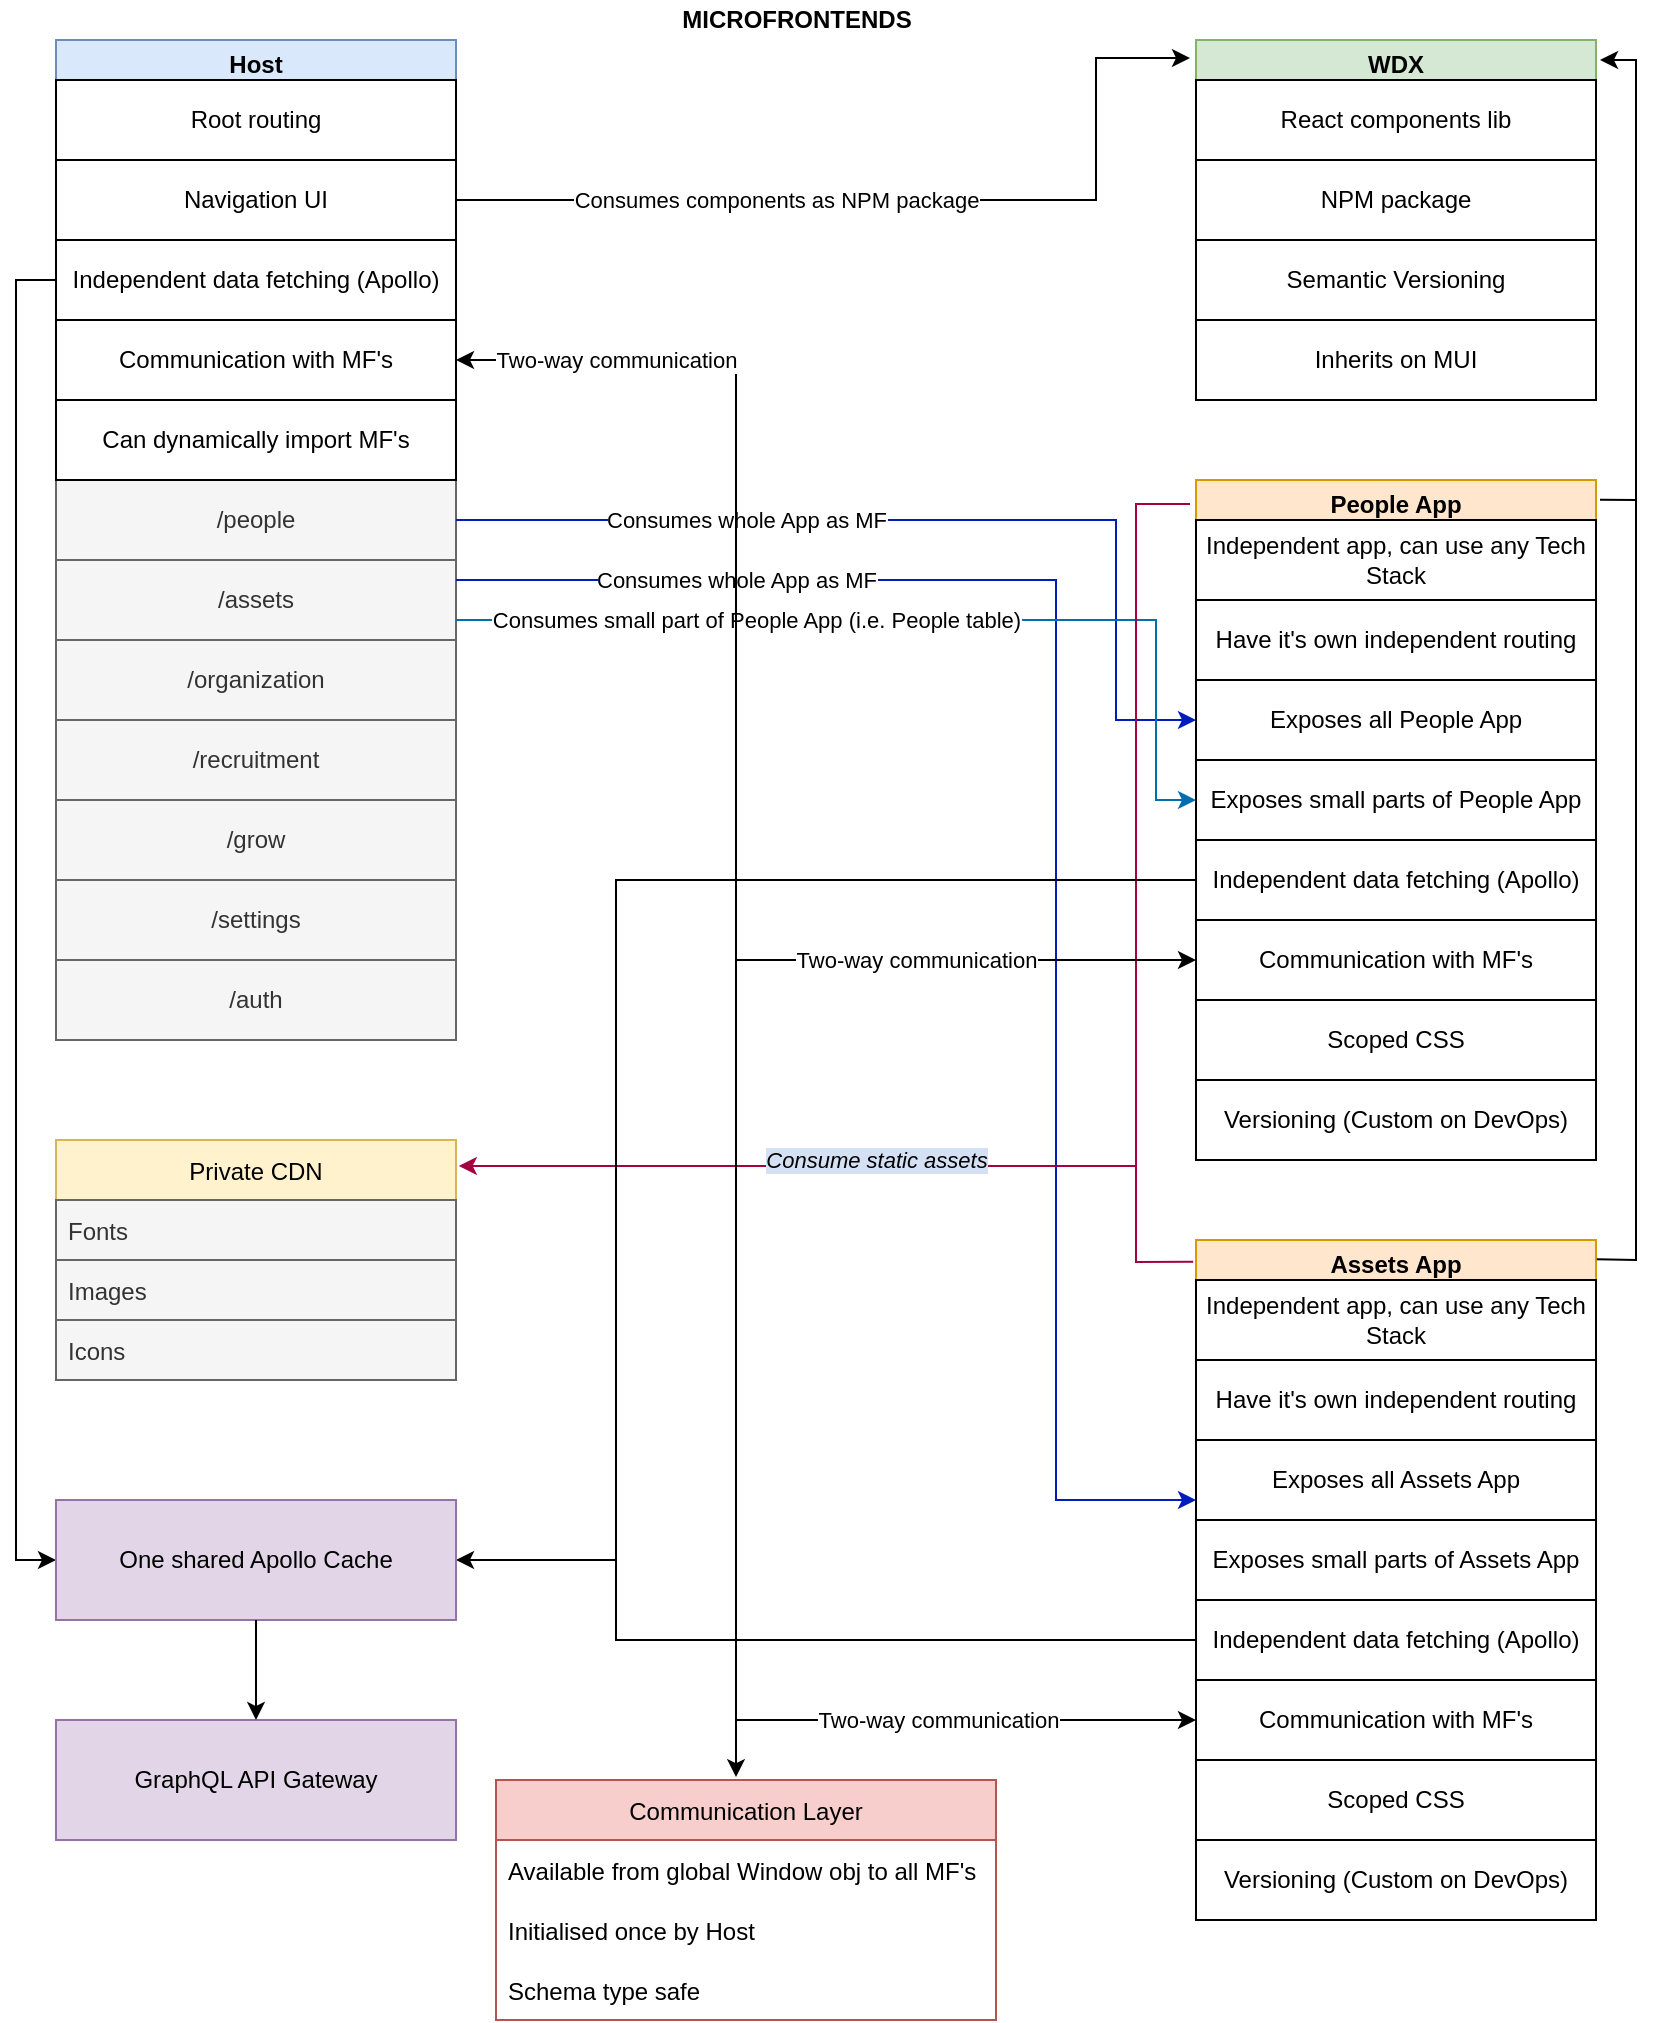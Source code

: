 <mxfile pages="8">
    <diagram id="6I80TOxAWLVpxrsy765e" name="MF Schema">
        <mxGraphModel dx="702" dy="439" grid="1" gridSize="10" guides="1" tooltips="1" connect="1" arrows="1" fold="1" page="1" pageScale="1" pageWidth="850" pageHeight="1100" background="none" math="0" shadow="0">
            <root>
                <mxCell id="0"/>
                <mxCell id="1" parent="0"/>
                <mxCell id="QtD2IG0ObpnHhR0oZFSj-2" value="Host" style="swimlane;fillColor=#dae8fc;strokeColor=#6c8ebf;" parent="1" vertex="1">
                    <mxGeometry x="40" y="40" width="200" height="320" as="geometry"/>
                </mxCell>
                <mxCell id="QtD2IG0ObpnHhR0oZFSj-4" value="/people" style="whiteSpace=wrap;html=1;fillColor=#f5f5f5;fontColor=#333333;strokeColor=#666666;" parent="QtD2IG0ObpnHhR0oZFSj-2" vertex="1">
                    <mxGeometry y="220" width="200" height="40" as="geometry"/>
                </mxCell>
                <mxCell id="QtD2IG0ObpnHhR0oZFSj-5" value="/assets" style="whiteSpace=wrap;html=1;fillColor=#f5f5f5;fontColor=#333333;strokeColor=#666666;" parent="QtD2IG0ObpnHhR0oZFSj-2" vertex="1">
                    <mxGeometry y="260" width="200" height="40" as="geometry"/>
                </mxCell>
                <mxCell id="QtD2IG0ObpnHhR0oZFSj-6" value="/organization" style="whiteSpace=wrap;html=1;fillColor=#f5f5f5;fontColor=#333333;strokeColor=#666666;" parent="QtD2IG0ObpnHhR0oZFSj-2" vertex="1">
                    <mxGeometry y="300" width="200" height="40" as="geometry"/>
                </mxCell>
                <mxCell id="QtD2IG0ObpnHhR0oZFSj-7" value="/recruitment" style="whiteSpace=wrap;html=1;fillColor=#f5f5f5;fontColor=#333333;strokeColor=#666666;" parent="QtD2IG0ObpnHhR0oZFSj-2" vertex="1">
                    <mxGeometry y="340" width="200" height="40" as="geometry"/>
                </mxCell>
                <mxCell id="QtD2IG0ObpnHhR0oZFSj-8" value="/grow" style="whiteSpace=wrap;html=1;fillColor=#f5f5f5;fontColor=#333333;strokeColor=#666666;" parent="QtD2IG0ObpnHhR0oZFSj-2" vertex="1">
                    <mxGeometry y="380" width="200" height="40" as="geometry"/>
                </mxCell>
                <mxCell id="QtD2IG0ObpnHhR0oZFSj-9" value="/settings" style="whiteSpace=wrap;html=1;fillColor=#f5f5f5;fontColor=#333333;strokeColor=#666666;" parent="QtD2IG0ObpnHhR0oZFSj-2" vertex="1">
                    <mxGeometry y="420" width="200" height="40" as="geometry"/>
                </mxCell>
                <mxCell id="QtD2IG0ObpnHhR0oZFSj-10" value="Independent data fetching (Apollo)" style="whiteSpace=wrap;html=1;" parent="QtD2IG0ObpnHhR0oZFSj-2" vertex="1">
                    <mxGeometry y="100" width="200" height="40" as="geometry"/>
                </mxCell>
                <mxCell id="QtD2IG0ObpnHhR0oZFSj-11" value="Communication with MF's" style="whiteSpace=wrap;html=1;" parent="QtD2IG0ObpnHhR0oZFSj-2" vertex="1">
                    <mxGeometry y="140" width="200" height="40" as="geometry"/>
                </mxCell>
                <mxCell id="QtD2IG0ObpnHhR0oZFSj-3" value="Root routing" style="whiteSpace=wrap;html=1;" parent="QtD2IG0ObpnHhR0oZFSj-2" vertex="1">
                    <mxGeometry y="20" width="200" height="40" as="geometry"/>
                </mxCell>
                <mxCell id="QtD2IG0ObpnHhR0oZFSj-12" value="Navigation UI" style="whiteSpace=wrap;html=1;" parent="QtD2IG0ObpnHhR0oZFSj-2" vertex="1">
                    <mxGeometry y="60" width="200" height="40" as="geometry"/>
                </mxCell>
                <mxCell id="LXKvWCcJN3FwPnN2rmxA-1" value="Can dynamically import MF's" style="whiteSpace=wrap;html=1;" parent="QtD2IG0ObpnHhR0oZFSj-2" vertex="1">
                    <mxGeometry y="180" width="200" height="40" as="geometry"/>
                </mxCell>
                <mxCell id="QtD2IG0ObpnHhR0oZFSj-13" value="WDX" style="swimlane;fillColor=#d5e8d4;strokeColor=#82b366;" parent="1" vertex="1">
                    <mxGeometry x="610" y="40" width="200" height="180" as="geometry"/>
                </mxCell>
                <mxCell id="QtD2IG0ObpnHhR0oZFSj-22" value="NPM package" style="whiteSpace=wrap;html=1;" parent="QtD2IG0ObpnHhR0oZFSj-13" vertex="1">
                    <mxGeometry y="60" width="200" height="40" as="geometry"/>
                </mxCell>
                <mxCell id="QtD2IG0ObpnHhR0oZFSj-24" value="Inherits on MUI" style="whiteSpace=wrap;html=1;" parent="QtD2IG0ObpnHhR0oZFSj-13" vertex="1">
                    <mxGeometry y="140" width="200" height="40" as="geometry"/>
                </mxCell>
                <mxCell id="QtD2IG0ObpnHhR0oZFSj-26" value="Semantic Versioning" style="whiteSpace=wrap;html=1;" parent="QtD2IG0ObpnHhR0oZFSj-13" vertex="1">
                    <mxGeometry y="100" width="200" height="40" as="geometry"/>
                </mxCell>
                <mxCell id="QtD2IG0ObpnHhR0oZFSj-27" value="React components lib" style="whiteSpace=wrap;html=1;" parent="QtD2IG0ObpnHhR0oZFSj-13" vertex="1">
                    <mxGeometry y="20" width="200" height="40" as="geometry"/>
                </mxCell>
                <mxCell id="QtD2IG0ObpnHhR0oZFSj-29" value="" style="endArrow=classic;html=1;rounded=0;exitX=1;exitY=0.25;exitDx=0;exitDy=0;entryX=-0.015;entryY=0.05;entryDx=0;entryDy=0;entryPerimeter=0;" parent="1" source="QtD2IG0ObpnHhR0oZFSj-2" target="QtD2IG0ObpnHhR0oZFSj-13" edge="1">
                    <mxGeometry relative="1" as="geometry">
                        <mxPoint x="370" y="290" as="sourcePoint"/>
                        <mxPoint x="470" y="290" as="targetPoint"/>
                        <Array as="points">
                            <mxPoint x="560" y="120"/>
                            <mxPoint x="560" y="49"/>
                        </Array>
                    </mxGeometry>
                </mxCell>
                <mxCell id="QtD2IG0ObpnHhR0oZFSj-30" value="Consumes components as NPM package" style="edgeLabel;resizable=0;html=1;align=center;verticalAlign=middle;" parent="QtD2IG0ObpnHhR0oZFSj-29" connectable="0" vertex="1">
                    <mxGeometry relative="1" as="geometry">
                        <mxPoint x="-59" as="offset"/>
                    </mxGeometry>
                </mxCell>
                <mxCell id="QtD2IG0ObpnHhR0oZFSj-31" value="People App" style="swimlane;fillColor=#ffe6cc;strokeColor=#d79b00;" parent="1" vertex="1">
                    <mxGeometry x="610" y="260" width="200" height="260" as="geometry"/>
                </mxCell>
                <mxCell id="QtD2IG0ObpnHhR0oZFSj-36" value="Have it's own independent routing" style="whiteSpace=wrap;html=1;" parent="QtD2IG0ObpnHhR0oZFSj-31" vertex="1">
                    <mxGeometry y="60" width="200" height="40" as="geometry"/>
                </mxCell>
                <mxCell id="QtD2IG0ObpnHhR0oZFSj-37" value="Exposes all People App" style="whiteSpace=wrap;html=1;" parent="QtD2IG0ObpnHhR0oZFSj-31" vertex="1">
                    <mxGeometry y="100" width="200" height="40" as="geometry"/>
                </mxCell>
                <mxCell id="QtD2IG0ObpnHhR0oZFSj-38" value="Exposes small parts of People App" style="whiteSpace=wrap;html=1;" parent="QtD2IG0ObpnHhR0oZFSj-31" vertex="1">
                    <mxGeometry y="140" width="200" height="40" as="geometry"/>
                </mxCell>
                <mxCell id="QtD2IG0ObpnHhR0oZFSj-41" value="Independent data fetching (Apollo)" style="whiteSpace=wrap;html=1;" parent="QtD2IG0ObpnHhR0oZFSj-31" vertex="1">
                    <mxGeometry y="180" width="200" height="40" as="geometry"/>
                </mxCell>
                <mxCell id="QtD2IG0ObpnHhR0oZFSj-42" value="Communication with MF's" style="whiteSpace=wrap;html=1;" parent="QtD2IG0ObpnHhR0oZFSj-31" vertex="1">
                    <mxGeometry y="220" width="200" height="40" as="geometry"/>
                </mxCell>
                <mxCell id="QtD2IG0ObpnHhR0oZFSj-74" value="Independent app, can use any Tech Stack" style="whiteSpace=wrap;html=1;" parent="QtD2IG0ObpnHhR0oZFSj-31" vertex="1">
                    <mxGeometry y="20" width="200" height="40" as="geometry"/>
                </mxCell>
                <mxCell id="QtD2IG0ObpnHhR0oZFSj-46" value="" style="endArrow=classic;html=1;rounded=0;exitX=1;exitY=0.5;exitDx=0;exitDy=0;fillColor=#0050ef;strokeColor=#001DBC;" parent="1" source="QtD2IG0ObpnHhR0oZFSj-4" edge="1">
                    <mxGeometry relative="1" as="geometry">
                        <mxPoint x="370" y="320" as="sourcePoint"/>
                        <mxPoint x="610" y="380" as="targetPoint"/>
                        <Array as="points">
                            <mxPoint x="570" y="280"/>
                            <mxPoint x="570" y="380"/>
                        </Array>
                    </mxGeometry>
                </mxCell>
                <mxCell id="QtD2IG0ObpnHhR0oZFSj-47" value="Consumes whole App as MF" style="edgeLabel;resizable=0;html=1;align=center;verticalAlign=middle;labelBackgroundColor=#FFFFFF;labelBorderColor=none;" parent="QtD2IG0ObpnHhR0oZFSj-46" connectable="0" vertex="1">
                    <mxGeometry relative="1" as="geometry">
                        <mxPoint x="-90" as="offset"/>
                    </mxGeometry>
                </mxCell>
                <mxCell id="QtD2IG0ObpnHhR0oZFSj-52" value="" style="endArrow=classic;html=1;rounded=0;exitX=1.01;exitY=0.038;exitDx=0;exitDy=0;exitPerimeter=0;" parent="1" source="QtD2IG0ObpnHhR0oZFSj-31" edge="1">
                    <mxGeometry relative="1" as="geometry">
                        <mxPoint x="440" y="250" as="sourcePoint"/>
                        <mxPoint x="812" y="50" as="targetPoint"/>
                        <Array as="points">
                            <mxPoint x="830" y="270"/>
                            <mxPoint x="830" y="50"/>
                        </Array>
                    </mxGeometry>
                </mxCell>
                <mxCell id="QtD2IG0ObpnHhR0oZFSj-54" value="Assets App" style="swimlane;fillColor=#ffe6cc;strokeColor=#d79b00;" parent="1" vertex="1">
                    <mxGeometry x="610" y="640" width="200" height="260" as="geometry"/>
                </mxCell>
                <mxCell id="QtD2IG0ObpnHhR0oZFSj-55" value="Independent app, can use any Tech Stack" style="whiteSpace=wrap;html=1;" parent="QtD2IG0ObpnHhR0oZFSj-54" vertex="1">
                    <mxGeometry y="20" width="200" height="40" as="geometry"/>
                </mxCell>
                <mxCell id="QtD2IG0ObpnHhR0oZFSj-56" value="Have it's own independent routing" style="whiteSpace=wrap;html=1;" parent="QtD2IG0ObpnHhR0oZFSj-54" vertex="1">
                    <mxGeometry y="60" width="200" height="40" as="geometry"/>
                </mxCell>
                <mxCell id="QtD2IG0ObpnHhR0oZFSj-57" value="Exposes all Assets App" style="whiteSpace=wrap;html=1;" parent="QtD2IG0ObpnHhR0oZFSj-54" vertex="1">
                    <mxGeometry y="100" width="200" height="40" as="geometry"/>
                </mxCell>
                <mxCell id="QtD2IG0ObpnHhR0oZFSj-58" value="Exposes small parts of Assets App" style="whiteSpace=wrap;html=1;" parent="QtD2IG0ObpnHhR0oZFSj-54" vertex="1">
                    <mxGeometry y="140" width="200" height="40" as="geometry"/>
                </mxCell>
                <mxCell id="QtD2IG0ObpnHhR0oZFSj-59" value="Independent data fetching (Apollo)" style="whiteSpace=wrap;html=1;" parent="QtD2IG0ObpnHhR0oZFSj-54" vertex="1">
                    <mxGeometry y="180" width="200" height="40" as="geometry"/>
                </mxCell>
                <mxCell id="QtD2IG0ObpnHhR0oZFSj-60" value="Communication with MF's" style="whiteSpace=wrap;html=1;" parent="QtD2IG0ObpnHhR0oZFSj-54" vertex="1">
                    <mxGeometry y="220" width="200" height="40" as="geometry"/>
                </mxCell>
                <mxCell id="QtD2IG0ObpnHhR0oZFSj-61" value="" style="endArrow=classic;html=1;rounded=0;exitX=1;exitY=0.25;exitDx=0;exitDy=0;entryX=0;entryY=0.5;entryDx=0;entryDy=0;fillColor=#0050ef;strokeColor=#001DBC;" parent="1" source="QtD2IG0ObpnHhR0oZFSj-5" target="QtD2IG0ObpnHhR0oZFSj-54" edge="1">
                    <mxGeometry relative="1" as="geometry">
                        <mxPoint x="250" y="250" as="sourcePoint"/>
                        <mxPoint x="617" y="280.92" as="targetPoint"/>
                        <Array as="points">
                            <mxPoint x="540" y="310"/>
                            <mxPoint x="540" y="770"/>
                        </Array>
                    </mxGeometry>
                </mxCell>
                <mxCell id="QtD2IG0ObpnHhR0oZFSj-62" value="Consumes whole App as MF" style="edgeLabel;resizable=0;html=1;align=center;verticalAlign=middle;" parent="QtD2IG0ObpnHhR0oZFSj-61" connectable="0" vertex="1">
                    <mxGeometry relative="1" as="geometry">
                        <mxPoint x="-160" y="-115" as="offset"/>
                    </mxGeometry>
                </mxCell>
                <mxCell id="QtD2IG0ObpnHhR0oZFSj-66" value="" style="endArrow=classic;html=1;rounded=0;exitX=1;exitY=0.75;exitDx=0;exitDy=0;entryX=0;entryY=0.5;entryDx=0;entryDy=0;fillColor=#1ba1e2;strokeColor=#006EAF;" parent="1" source="QtD2IG0ObpnHhR0oZFSj-5" target="QtD2IG0ObpnHhR0oZFSj-38" edge="1">
                    <mxGeometry relative="1" as="geometry">
                        <mxPoint x="440" y="310" as="sourcePoint"/>
                        <mxPoint x="570" y="290" as="targetPoint"/>
                        <Array as="points">
                            <mxPoint x="590" y="330"/>
                            <mxPoint x="590" y="420"/>
                        </Array>
                    </mxGeometry>
                </mxCell>
                <mxCell id="QtD2IG0ObpnHhR0oZFSj-67" value="Consumes small part of People App (i.e. People table)" style="edgeLabel;resizable=0;html=1;align=center;verticalAlign=middle;" parent="QtD2IG0ObpnHhR0oZFSj-66" connectable="0" vertex="1">
                    <mxGeometry relative="1" as="geometry">
                        <mxPoint x="-80" as="offset"/>
                    </mxGeometry>
                </mxCell>
                <mxCell id="QtD2IG0ObpnHhR0oZFSj-69" value="" style="endArrow=none;html=1;rounded=0;exitX=1.002;exitY=0.037;exitDx=0;exitDy=0;exitPerimeter=0;" parent="1" source="QtD2IG0ObpnHhR0oZFSj-54" edge="1">
                    <mxGeometry width="50" height="50" relative="1" as="geometry">
                        <mxPoint x="280" y="400" as="sourcePoint"/>
                        <mxPoint x="830" y="270" as="targetPoint"/>
                        <Array as="points">
                            <mxPoint x="830" y="650"/>
                        </Array>
                    </mxGeometry>
                </mxCell>
                <mxCell id="QtD2IG0ObpnHhR0oZFSj-70" value="Scoped CSS" style="whiteSpace=wrap;html=1;" parent="1" vertex="1">
                    <mxGeometry x="610" y="520" width="200" height="40" as="geometry"/>
                </mxCell>
                <mxCell id="QtD2IG0ObpnHhR0oZFSj-71" value="Scoped CSS" style="whiteSpace=wrap;html=1;" parent="1" vertex="1">
                    <mxGeometry x="610" y="900" width="200" height="40" as="geometry"/>
                </mxCell>
                <mxCell id="QtD2IG0ObpnHhR0oZFSj-72" value="Versioning (Custom on DevOps)" style="whiteSpace=wrap;html=1;" parent="1" vertex="1">
                    <mxGeometry x="610" y="560" width="200" height="40" as="geometry"/>
                </mxCell>
                <mxCell id="QtD2IG0ObpnHhR0oZFSj-73" value="Versioning (Custom on DevOps)" style="whiteSpace=wrap;html=1;" parent="1" vertex="1">
                    <mxGeometry x="610" y="940" width="200" height="40" as="geometry"/>
                </mxCell>
                <mxCell id="QtD2IG0ObpnHhR0oZFSj-75" value="Private CDN" style="swimlane;fontStyle=0;childLayout=stackLayout;horizontal=1;startSize=30;horizontalStack=0;resizeParent=1;resizeParentMax=0;resizeLast=0;collapsible=1;marginBottom=0;fillColor=#fff2cc;strokeColor=#d6b656;" parent="1" vertex="1">
                    <mxGeometry x="40" y="590" width="200" height="120" as="geometry"/>
                </mxCell>
                <mxCell id="QtD2IG0ObpnHhR0oZFSj-76" value="Fonts" style="text;strokeColor=#666666;fillColor=#f5f5f5;align=left;verticalAlign=middle;spacingLeft=4;spacingRight=4;overflow=hidden;points=[[0,0.5],[1,0.5]];portConstraint=eastwest;rotatable=0;fontColor=#333333;" parent="QtD2IG0ObpnHhR0oZFSj-75" vertex="1">
                    <mxGeometry y="30" width="200" height="30" as="geometry"/>
                </mxCell>
                <mxCell id="QtD2IG0ObpnHhR0oZFSj-77" value="Images" style="text;align=left;verticalAlign=middle;spacingLeft=4;spacingRight=4;overflow=hidden;points=[[0,0.5],[1,0.5]];portConstraint=eastwest;rotatable=0;fillColor=#f5f5f5;fontColor=#333333;strokeColor=#666666;" parent="QtD2IG0ObpnHhR0oZFSj-75" vertex="1">
                    <mxGeometry y="60" width="200" height="30" as="geometry"/>
                </mxCell>
                <mxCell id="QtD2IG0ObpnHhR0oZFSj-78" value="Icons" style="text;strokeColor=#666666;fillColor=#f5f5f5;align=left;verticalAlign=middle;spacingLeft=4;spacingRight=4;overflow=hidden;points=[[0,0.5],[1,0.5]];portConstraint=eastwest;rotatable=0;fontColor=#333333;" parent="QtD2IG0ObpnHhR0oZFSj-75" vertex="1">
                    <mxGeometry y="90" width="200" height="30" as="geometry"/>
                </mxCell>
                <mxCell id="QtD2IG0ObpnHhR0oZFSj-80" value="" style="endArrow=none;html=1;rounded=0;exitX=1.007;exitY=0.108;exitDx=0;exitDy=0;exitPerimeter=0;entryX=-0.015;entryY=0.046;entryDx=0;entryDy=0;entryPerimeter=0;startArrow=classic;startFill=1;endFill=0;fillColor=#d80073;strokeColor=#A50040;" parent="1" source="QtD2IG0ObpnHhR0oZFSj-75" target="QtD2IG0ObpnHhR0oZFSj-31" edge="1">
                    <mxGeometry relative="1" as="geometry">
                        <mxPoint x="340" y="390" as="sourcePoint"/>
                        <mxPoint x="440" y="390" as="targetPoint"/>
                        <Array as="points">
                            <mxPoint x="580" y="603"/>
                            <mxPoint x="580" y="272"/>
                        </Array>
                    </mxGeometry>
                </mxCell>
                <mxCell id="QtD2IG0ObpnHhR0oZFSj-81" value="Consume static assets" style="edgeLabel;resizable=0;html=1;align=center;verticalAlign=middle;fontStyle=2;labelBackgroundColor=#D4E1F5;" parent="QtD2IG0ObpnHhR0oZFSj-80" connectable="0" vertex="1">
                    <mxGeometry relative="1" as="geometry">
                        <mxPoint x="-130" y="7" as="offset"/>
                    </mxGeometry>
                </mxCell>
                <mxCell id="QtD2IG0ObpnHhR0oZFSj-82" value="" style="endArrow=none;html=1;rounded=0;entryX=-0.007;entryY=0.042;entryDx=0;entryDy=0;entryPerimeter=0;fillColor=#d80073;strokeColor=#A50040;" parent="1" target="QtD2IG0ObpnHhR0oZFSj-54" edge="1">
                    <mxGeometry width="50" height="50" relative="1" as="geometry">
                        <mxPoint x="580" y="540" as="sourcePoint"/>
                        <mxPoint x="420" y="570" as="targetPoint"/>
                        <Array as="points">
                            <mxPoint x="580" y="651"/>
                        </Array>
                    </mxGeometry>
                </mxCell>
                <mxCell id="QtD2IG0ObpnHhR0oZFSj-83" value="GraphQL API Gateway" style="rounded=0;whiteSpace=wrap;html=1;fillColor=#e1d5e7;strokeColor=#9673a6;" parent="1" vertex="1">
                    <mxGeometry x="40" y="880" width="200" height="60" as="geometry"/>
                </mxCell>
                <mxCell id="QtD2IG0ObpnHhR0oZFSj-84" value="" style="endArrow=classic;html=1;rounded=0;exitX=0;exitY=0.5;exitDx=0;exitDy=0;entryX=1;entryY=0.5;entryDx=0;entryDy=0;" parent="1" source="QtD2IG0ObpnHhR0oZFSj-59" target="0rPiiLnWvfMuM-UoFX63-1" edge="1">
                    <mxGeometry width="50" height="50" relative="1" as="geometry">
                        <mxPoint x="540" y="780" as="sourcePoint"/>
                        <mxPoint x="590" y="730" as="targetPoint"/>
                        <Array as="points">
                            <mxPoint x="320" y="840"/>
                            <mxPoint x="320" y="800"/>
                        </Array>
                    </mxGeometry>
                </mxCell>
                <mxCell id="QtD2IG0ObpnHhR0oZFSj-85" value="" style="endArrow=none;html=1;rounded=0;entryX=0;entryY=0.5;entryDx=0;entryDy=0;" parent="1" target="QtD2IG0ObpnHhR0oZFSj-41" edge="1">
                    <mxGeometry width="50" height="50" relative="1" as="geometry">
                        <mxPoint x="320" y="840" as="sourcePoint"/>
                        <mxPoint x="590" y="550" as="targetPoint"/>
                        <Array as="points">
                            <mxPoint x="320" y="840"/>
                            <mxPoint x="320" y="460"/>
                        </Array>
                    </mxGeometry>
                </mxCell>
                <mxCell id="QtD2IG0ObpnHhR0oZFSj-88" value="" style="endArrow=classic;html=1;rounded=0;exitX=0;exitY=0.5;exitDx=0;exitDy=0;entryX=0;entryY=0.5;entryDx=0;entryDy=0;" parent="1" source="QtD2IG0ObpnHhR0oZFSj-10" target="0rPiiLnWvfMuM-UoFX63-1" edge="1">
                    <mxGeometry width="50" height="50" relative="1" as="geometry">
                        <mxPoint x="540" y="440" as="sourcePoint"/>
                        <mxPoint x="590" y="390" as="targetPoint"/>
                        <Array as="points">
                            <mxPoint x="20" y="160"/>
                            <mxPoint x="20" y="800"/>
                        </Array>
                    </mxGeometry>
                </mxCell>
                <mxCell id="lB4wsp4Y1musykaXXMc2-1" value="MICROFRONTENDS" style="text;html=1;align=center;verticalAlign=middle;resizable=0;points=[];autosize=1;strokeColor=none;fillColor=none;fontStyle=1;" parent="1" vertex="1">
                    <mxGeometry x="345" y="20" width="130" height="20" as="geometry"/>
                </mxCell>
                <mxCell id="dXrArkRRnbo6M9XH9CXn-1" value="Communication Layer" style="swimlane;fontStyle=0;childLayout=stackLayout;horizontal=1;startSize=30;horizontalStack=0;resizeParent=1;resizeParentMax=0;resizeLast=0;collapsible=1;marginBottom=0;fillColor=#f8cecc;strokeColor=#b85450;" parent="1" vertex="1">
                    <mxGeometry x="260" y="910" width="250" height="120" as="geometry"/>
                </mxCell>
                <mxCell id="dXrArkRRnbo6M9XH9CXn-2" value="Available from global Window obj to all MF's" style="text;strokeColor=none;fillColor=none;align=left;verticalAlign=middle;spacingLeft=4;spacingRight=4;overflow=hidden;points=[[0,0.5],[1,0.5]];portConstraint=eastwest;rotatable=0;" parent="dXrArkRRnbo6M9XH9CXn-1" vertex="1">
                    <mxGeometry y="30" width="250" height="30" as="geometry"/>
                </mxCell>
                <mxCell id="dXrArkRRnbo6M9XH9CXn-3" value="Initialised once by Host" style="text;strokeColor=none;fillColor=none;align=left;verticalAlign=middle;spacingLeft=4;spacingRight=4;overflow=hidden;points=[[0,0.5],[1,0.5]];portConstraint=eastwest;rotatable=0;" parent="dXrArkRRnbo6M9XH9CXn-1" vertex="1">
                    <mxGeometry y="60" width="250" height="30" as="geometry"/>
                </mxCell>
                <mxCell id="dXrArkRRnbo6M9XH9CXn-4" value="Schema type safe" style="text;strokeColor=none;fillColor=none;align=left;verticalAlign=middle;spacingLeft=4;spacingRight=4;overflow=hidden;points=[[0,0.5],[1,0.5]];portConstraint=eastwest;rotatable=0;" parent="dXrArkRRnbo6M9XH9CXn-1" vertex="1">
                    <mxGeometry y="90" width="250" height="30" as="geometry"/>
                </mxCell>
                <mxCell id="dXrArkRRnbo6M9XH9CXn-8" value="" style="endArrow=classic;html=1;rounded=0;exitX=0.48;exitY=-0.012;exitDx=0;exitDy=0;exitPerimeter=0;entryX=0;entryY=0.5;entryDx=0;entryDy=0;startArrow=classic;startFill=1;" parent="1" source="dXrArkRRnbo6M9XH9CXn-1" target="QtD2IG0ObpnHhR0oZFSj-60" edge="1">
                    <mxGeometry relative="1" as="geometry">
                        <mxPoint x="420" y="790" as="sourcePoint"/>
                        <mxPoint x="520" y="790" as="targetPoint"/>
                        <Array as="points">
                            <mxPoint x="380" y="880"/>
                        </Array>
                    </mxGeometry>
                </mxCell>
                <mxCell id="dXrArkRRnbo6M9XH9CXn-9" value="Two-way communication" style="edgeLabel;resizable=0;html=1;align=center;verticalAlign=middle;" parent="dXrArkRRnbo6M9XH9CXn-8" connectable="0" vertex="1">
                    <mxGeometry relative="1" as="geometry"/>
                </mxCell>
                <mxCell id="dXrArkRRnbo6M9XH9CXn-11" value="" style="endArrow=none;html=1;rounded=0;exitX=0;exitY=0.5;exitDx=0;exitDy=0;startArrow=classic;startFill=1;endFill=0;" parent="1" source="QtD2IG0ObpnHhR0oZFSj-42" edge="1">
                    <mxGeometry relative="1" as="geometry">
                        <mxPoint x="450" y="640" as="sourcePoint"/>
                        <mxPoint x="380" y="880" as="targetPoint"/>
                        <Array as="points">
                            <mxPoint x="380" y="500"/>
                        </Array>
                    </mxGeometry>
                </mxCell>
                <mxCell id="dXrArkRRnbo6M9XH9CXn-12" value="Two-way communication" style="edgeLabel;resizable=0;html=1;align=center;verticalAlign=middle;" parent="dXrArkRRnbo6M9XH9CXn-11" connectable="0" vertex="1">
                    <mxGeometry relative="1" as="geometry">
                        <mxPoint x="90" y="-75" as="offset"/>
                    </mxGeometry>
                </mxCell>
                <mxCell id="dXrArkRRnbo6M9XH9CXn-13" value="" style="endArrow=classic;html=1;rounded=0;entryX=1;entryY=0.5;entryDx=0;entryDy=0;" parent="1" target="QtD2IG0ObpnHhR0oZFSj-11" edge="1">
                    <mxGeometry relative="1" as="geometry">
                        <mxPoint x="380" y="500" as="sourcePoint"/>
                        <mxPoint x="530" y="350" as="targetPoint"/>
                        <Array as="points">
                            <mxPoint x="380" y="200"/>
                        </Array>
                    </mxGeometry>
                </mxCell>
                <mxCell id="dXrArkRRnbo6M9XH9CXn-14" value="Two-way communication" style="edgeLabel;resizable=0;html=1;align=center;verticalAlign=middle;" parent="dXrArkRRnbo6M9XH9CXn-13" connectable="0" vertex="1">
                    <mxGeometry relative="1" as="geometry">
                        <mxPoint x="-60" y="-80" as="offset"/>
                    </mxGeometry>
                </mxCell>
                <mxCell id="M3-3pjAQw4gPk4FbZIA6-1" value="/auth" style="whiteSpace=wrap;html=1;fillColor=#f5f5f5;fontColor=#333333;strokeColor=#666666;" parent="1" vertex="1">
                    <mxGeometry x="40" y="500" width="200" height="40" as="geometry"/>
                </mxCell>
                <mxCell id="0rPiiLnWvfMuM-UoFX63-1" value="One shared Apollo Cache" style="rounded=0;whiteSpace=wrap;html=1;fillColor=#e1d5e7;strokeColor=#9673a6;" parent="1" vertex="1">
                    <mxGeometry x="40" y="770" width="200" height="60" as="geometry"/>
                </mxCell>
                <mxCell id="0rPiiLnWvfMuM-UoFX63-2" value="" style="endArrow=classic;html=1;rounded=0;fontSize=15;exitX=0.5;exitY=1;exitDx=0;exitDy=0;" parent="1" source="0rPiiLnWvfMuM-UoFX63-1" edge="1">
                    <mxGeometry width="50" height="50" relative="1" as="geometry">
                        <mxPoint x="400" y="730" as="sourcePoint"/>
                        <mxPoint x="140" y="880" as="targetPoint"/>
                    </mxGeometry>
                </mxCell>
            </root>
        </mxGraphModel>
    </diagram>
    <diagram id="rrwIKtwCNzVPe7H5TUe8" name="Versioning">
        <mxGraphModel dx="702" dy="439" grid="1" gridSize="10" guides="1" tooltips="1" connect="1" arrows="1" fold="1" page="1" pageScale="1" pageWidth="850" pageHeight="1100" math="0" shadow="0">
            <root>
                <mxCell id="8LYrS8mk-Gf_4uLF9ijU-0"/>
                <mxCell id="8LYrS8mk-Gf_4uLF9ijU-1" parent="8LYrS8mk-Gf_4uLF9ijU-0"/>
                <mxCell id="8LYrS8mk-Gf_4uLF9ijU-4" value="" style="edgeStyle=orthogonalEdgeStyle;rounded=0;orthogonalLoop=1;jettySize=auto;html=1;startArrow=none;startFill=0;endArrow=classic;endFill=1;" parent="8LYrS8mk-Gf_4uLF9ijU-1" edge="1">
                    <mxGeometry relative="1" as="geometry">
                        <mxPoint x="400" y="140" as="sourcePoint"/>
                    </mxGeometry>
                </mxCell>
                <mxCell id="d-YqVzEYBTi2uGkiuyGH-0" value="MF" style="swimlane;fontStyle=0;childLayout=stackLayout;horizontal=1;startSize=30;horizontalStack=0;resizeParent=1;resizeParentMax=0;resizeLast=0;collapsible=1;marginBottom=0;" parent="8LYrS8mk-Gf_4uLF9ijU-1" vertex="1">
                    <mxGeometry x="25" y="40" width="155" height="120" as="geometry"/>
                </mxCell>
                <mxCell id="d-YqVzEYBTi2uGkiuyGH-1" value="Dir v1/" style="text;strokeColor=#666666;fillColor=#f5f5f5;align=left;verticalAlign=middle;spacingLeft=4;spacingRight=4;overflow=hidden;points=[[0,0.5],[1,0.5]];portConstraint=eastwest;rotatable=0;fontColor=#333333;" parent="d-YqVzEYBTi2uGkiuyGH-0" vertex="1">
                    <mxGeometry y="30" width="155" height="30" as="geometry"/>
                </mxCell>
                <mxCell id="d-YqVzEYBTi2uGkiuyGH-2" value="Dir v2/" style="text;strokeColor=#666666;fillColor=#f5f5f5;align=left;verticalAlign=middle;spacingLeft=4;spacingRight=4;overflow=hidden;points=[[0,0.5],[1,0.5]];portConstraint=eastwest;rotatable=0;fontColor=#333333;" parent="d-YqVzEYBTi2uGkiuyGH-0" vertex="1">
                    <mxGeometry y="60" width="155" height="30" as="geometry"/>
                </mxCell>
                <mxCell id="d-YqVzEYBTi2uGkiuyGH-3" value="Dir latest/ (used by default)" style="text;strokeColor=#82b366;fillColor=#d5e8d4;align=left;verticalAlign=middle;spacingLeft=4;spacingRight=4;overflow=hidden;points=[[0,0.5],[1,0.5]];portConstraint=eastwest;rotatable=0;" parent="d-YqVzEYBTi2uGkiuyGH-0" vertex="1">
                    <mxGeometry y="90" width="155" height="30" as="geometry"/>
                </mxCell>
                <mxCell id="d-YqVzEYBTi2uGkiuyGH-4" value="How MFs stored" style="text;html=1;align=center;verticalAlign=middle;resizable=0;points=[];autosize=1;strokeColor=none;fillColor=none;fontStyle=1" parent="8LYrS8mk-Gf_4uLF9ijU-1" vertex="1">
                    <mxGeometry x="40" y="20" width="110" height="20" as="geometry"/>
                </mxCell>
                <mxCell id="d-YqVzEYBTi2uGkiuyGH-5" value="How MFs delpyed" style="text;html=1;align=center;verticalAlign=middle;resizable=0;points=[];autosize=1;strokeColor=none;fillColor=none;fontStyle=1" parent="8LYrS8mk-Gf_4uLF9ijU-1" vertex="1">
                    <mxGeometry x="380" y="20" width="120" height="20" as="geometry"/>
                </mxCell>
                <mxCell id="d-YqVzEYBTi2uGkiuyGH-17" value="" style="edgeStyle=orthogonalEdgeStyle;rounded=0;orthogonalLoop=1;jettySize=auto;html=1;startArrow=none;startFill=0;endArrow=classic;endFill=1;" parent="8LYrS8mk-Gf_4uLF9ijU-1" source="d-YqVzEYBTi2uGkiuyGH-12" target="d-YqVzEYBTi2uGkiuyGH-16" edge="1">
                    <mxGeometry relative="1" as="geometry"/>
                </mxCell>
                <mxCell id="d-YqVzEYBTi2uGkiuyGH-22" value="&lt;b&gt;YES&lt;/b&gt;" style="edgeLabel;html=1;align=center;verticalAlign=middle;resizable=0;points=[];" parent="d-YqVzEYBTi2uGkiuyGH-17" vertex="1" connectable="0">
                    <mxGeometry x="-0.411" y="1" relative="1" as="geometry">
                        <mxPoint as="offset"/>
                    </mxGeometry>
                </mxCell>
                <mxCell id="d-YqVzEYBTi2uGkiuyGH-19" value="" style="edgeStyle=orthogonalEdgeStyle;rounded=0;orthogonalLoop=1;jettySize=auto;html=1;startArrow=none;startFill=0;endArrow=classic;endFill=1;" parent="8LYrS8mk-Gf_4uLF9ijU-1" source="d-YqVzEYBTi2uGkiuyGH-12" target="d-YqVzEYBTi2uGkiuyGH-18" edge="1">
                    <mxGeometry relative="1" as="geometry"/>
                </mxCell>
                <mxCell id="d-YqVzEYBTi2uGkiuyGH-20" value="NO" style="edgeLabel;html=1;align=center;verticalAlign=middle;resizable=0;points=[];fontStyle=1" parent="d-YqVzEYBTi2uGkiuyGH-19" vertex="1" connectable="0">
                    <mxGeometry x="-0.318" y="-1" relative="1" as="geometry">
                        <mxPoint as="offset"/>
                    </mxGeometry>
                </mxCell>
                <mxCell id="d-YqVzEYBTi2uGkiuyGH-12" value="Is first deploy" style="strokeWidth=2;html=1;shape=mxgraph.flowchart.decision;whiteSpace=wrap;" parent="8LYrS8mk-Gf_4uLF9ijU-1" vertex="1">
                    <mxGeometry x="390" y="80" width="100" height="100" as="geometry"/>
                </mxCell>
                <mxCell id="d-YqVzEYBTi2uGkiuyGH-24" value="" style="edgeStyle=orthogonalEdgeStyle;rounded=0;orthogonalLoop=1;jettySize=auto;html=1;startArrow=none;startFill=0;endArrow=classic;endFill=1;" parent="8LYrS8mk-Gf_4uLF9ijU-1" source="d-YqVzEYBTi2uGkiuyGH-16" target="d-YqVzEYBTi2uGkiuyGH-23" edge="1">
                    <mxGeometry relative="1" as="geometry"/>
                </mxCell>
                <mxCell id="d-YqVzEYBTi2uGkiuyGH-16" value="Deploy to {MF_NAME}/latest&lt;br&gt;(i.e. host/latest)" style="whiteSpace=wrap;html=1;strokeWidth=2;" parent="8LYrS8mk-Gf_4uLF9ijU-1" vertex="1">
                    <mxGeometry x="220" y="200" width="120" height="60" as="geometry"/>
                </mxCell>
                <mxCell id="d-YqVzEYBTi2uGkiuyGH-26" value="" style="edgeStyle=orthogonalEdgeStyle;rounded=0;orthogonalLoop=1;jettySize=auto;html=1;startArrow=none;startFill=0;endArrow=classic;endFill=1;" parent="8LYrS8mk-Gf_4uLF9ijU-1" source="d-YqVzEYBTi2uGkiuyGH-18" target="d-YqVzEYBTi2uGkiuyGH-25" edge="1">
                    <mxGeometry relative="1" as="geometry"/>
                </mxCell>
                <mxCell id="d-YqVzEYBTi2uGkiuyGH-18" value="Deploy to {MF_NAME}/latest&lt;br&gt;(i.e. host/latest)&lt;br&gt;Invalidate caches" style="whiteSpace=wrap;html=1;strokeWidth=2;" parent="8LYrS8mk-Gf_4uLF9ijU-1" vertex="1">
                    <mxGeometry x="530" y="200" width="120" height="60" as="geometry"/>
                </mxCell>
                <mxCell id="d-YqVzEYBTi2uGkiuyGH-23" value="Deploy to {MF_NAME}/v1&lt;br&gt;(i.e. host/v1)" style="whiteSpace=wrap;html=1;strokeWidth=2;" parent="8LYrS8mk-Gf_4uLF9ijU-1" vertex="1">
                    <mxGeometry x="220" y="340" width="120" height="60" as="geometry"/>
                </mxCell>
                <mxCell id="d-YqVzEYBTi2uGkiuyGH-25" value="&lt;span&gt;Deploy to {MF_NAME}/v{INCREMENTED}&lt;br&gt;&lt;/span&gt;(i.e. host/v2, host/v3)&lt;span&gt;&lt;br&gt;&lt;/span&gt;" style="whiteSpace=wrap;html=1;strokeWidth=2;" parent="8LYrS8mk-Gf_4uLF9ijU-1" vertex="1">
                    <mxGeometry x="490" y="340" width="200" height="60" as="geometry"/>
                </mxCell>
                <mxCell id="4EMz1cnGfnWX56KeJZ0x-1" value="Release #1" style="swimlane;fontStyle=0;childLayout=stackLayout;horizontal=1;startSize=30;horizontalStack=0;resizeParent=1;resizeParentMax=0;resizeLast=0;collapsible=1;marginBottom=0;" parent="8LYrS8mk-Gf_4uLF9ijU-1" vertex="1">
                    <mxGeometry x="40" y="500" width="130" height="90" as="geometry"/>
                </mxCell>
                <mxCell id="4EMz1cnGfnWX56KeJZ0x-2" value="v1" style="text;strokeColor=#666666;fillColor=#f5f5f5;align=left;verticalAlign=middle;spacingLeft=4;spacingRight=4;overflow=hidden;points=[[0,0.5],[1,0.5]];portConstraint=eastwest;rotatable=0;fontColor=#333333;" parent="4EMz1cnGfnWX56KeJZ0x-1" vertex="1">
                    <mxGeometry y="30" width="130" height="30" as="geometry"/>
                </mxCell>
                <mxCell id="4EMz1cnGfnWX56KeJZ0x-3" value="latest (keep v1 code)" style="text;strokeColor=#666666;fillColor=#f5f5f5;align=left;verticalAlign=middle;spacingLeft=4;spacingRight=4;overflow=hidden;points=[[0,0.5],[1,0.5]];portConstraint=eastwest;rotatable=0;fontColor=#333333;" parent="4EMz1cnGfnWX56KeJZ0x-1" vertex="1">
                    <mxGeometry y="60" width="130" height="30" as="geometry"/>
                </mxCell>
                <mxCell id="4EMz1cnGfnWX56KeJZ0x-16" style="edgeStyle=orthogonalEdgeStyle;rounded=0;orthogonalLoop=1;jettySize=auto;html=1;exitX=1;exitY=0.5;exitDx=0;exitDy=0;startArrow=none;startFill=0;endArrow=classic;endFill=1;" parent="4EMz1cnGfnWX56KeJZ0x-1" source="4EMz1cnGfnWX56KeJZ0x-2" target="4EMz1cnGfnWX56KeJZ0x-2" edge="1">
                    <mxGeometry relative="1" as="geometry"/>
                </mxCell>
                <mxCell id="4EMz1cnGfnWX56KeJZ0x-5" value="" style="shape=flexArrow;endArrow=classic;html=1;rounded=0;" parent="8LYrS8mk-Gf_4uLF9ijU-1" edge="1">
                    <mxGeometry width="50" height="50" relative="1" as="geometry">
                        <mxPoint x="40" y="460" as="sourcePoint"/>
                        <mxPoint x="810" y="460" as="targetPoint"/>
                    </mxGeometry>
                </mxCell>
                <mxCell id="4EMz1cnGfnWX56KeJZ0x-6" value="TIME" style="edgeLabel;html=1;align=center;verticalAlign=middle;resizable=0;points=[];" parent="4EMz1cnGfnWX56KeJZ0x-5" vertex="1" connectable="0">
                    <mxGeometry x="0.039" y="-2" relative="1" as="geometry">
                        <mxPoint x="-30" y="-2" as="offset"/>
                    </mxGeometry>
                </mxCell>
                <mxCell id="4EMz1cnGfnWX56KeJZ0x-7" value="Release #2" style="swimlane;fontStyle=0;childLayout=stackLayout;horizontal=1;startSize=30;horizontalStack=0;resizeParent=1;resizeParentMax=0;resizeLast=0;collapsible=1;marginBottom=0;" parent="8LYrS8mk-Gf_4uLF9ijU-1" vertex="1">
                    <mxGeometry x="230" y="500" width="150" height="90" as="geometry"/>
                </mxCell>
                <mxCell id="4EMz1cnGfnWX56KeJZ0x-8" value="v1" style="text;strokeColor=#666666;fillColor=#f5f5f5;align=left;verticalAlign=middle;spacingLeft=4;spacingRight=4;overflow=hidden;points=[[0,0.5],[1,0.5]];portConstraint=eastwest;rotatable=0;fontColor=#333333;" parent="4EMz1cnGfnWX56KeJZ0x-7" vertex="1">
                    <mxGeometry y="30" width="150" height="30" as="geometry"/>
                </mxCell>
                <mxCell id="4EMz1cnGfnWX56KeJZ0x-9" value="v2" style="text;strokeColor=#666666;fillColor=#f5f5f5;align=left;verticalAlign=middle;spacingLeft=4;spacingRight=4;overflow=hidden;points=[[0,0.5],[1,0.5]];portConstraint=eastwest;rotatable=0;fontColor=#333333;" parent="4EMz1cnGfnWX56KeJZ0x-7" vertex="1">
                    <mxGeometry y="60" width="150" height="30" as="geometry"/>
                </mxCell>
                <mxCell id="4EMz1cnGfnWX56KeJZ0x-10" value="latest (keep v2 code)" style="text;strokeColor=#666666;fillColor=#f5f5f5;align=left;verticalAlign=middle;spacingLeft=4;spacingRight=4;overflow=hidden;points=[[0,0.5],[1,0.5]];portConstraint=eastwest;rotatable=0;fontColor=#333333;" parent="8LYrS8mk-Gf_4uLF9ijU-1" vertex="1">
                    <mxGeometry x="230" y="590" width="150" height="30" as="geometry"/>
                </mxCell>
                <mxCell id="4EMz1cnGfnWX56KeJZ0x-11" value="Release #3" style="swimlane;fontStyle=0;childLayout=stackLayout;horizontal=1;startSize=30;horizontalStack=0;resizeParent=1;resizeParentMax=0;resizeLast=0;collapsible=1;marginBottom=0;" parent="8LYrS8mk-Gf_4uLF9ijU-1" vertex="1">
                    <mxGeometry x="440" y="500" width="150" height="90" as="geometry"/>
                </mxCell>
                <mxCell id="4EMz1cnGfnWX56KeJZ0x-12" value="v1" style="text;strokeColor=#666666;fillColor=#f5f5f5;align=left;verticalAlign=middle;spacingLeft=4;spacingRight=4;overflow=hidden;points=[[0,0.5],[1,0.5]];portConstraint=eastwest;rotatable=0;fontColor=#333333;" parent="4EMz1cnGfnWX56KeJZ0x-11" vertex="1">
                    <mxGeometry y="30" width="150" height="30" as="geometry"/>
                </mxCell>
                <mxCell id="4EMz1cnGfnWX56KeJZ0x-13" value="v2" style="text;strokeColor=#666666;fillColor=#f5f5f5;align=left;verticalAlign=middle;spacingLeft=4;spacingRight=4;overflow=hidden;points=[[0,0.5],[1,0.5]];portConstraint=eastwest;rotatable=0;fontColor=#333333;" parent="4EMz1cnGfnWX56KeJZ0x-11" vertex="1">
                    <mxGeometry y="60" width="150" height="30" as="geometry"/>
                </mxCell>
                <mxCell id="4EMz1cnGfnWX56KeJZ0x-14" value="v3" style="text;strokeColor=#666666;fillColor=#f5f5f5;align=left;verticalAlign=middle;spacingLeft=4;spacingRight=4;overflow=hidden;points=[[0,0.5],[1,0.5]];portConstraint=eastwest;rotatable=0;fontColor=#333333;" parent="8LYrS8mk-Gf_4uLF9ijU-1" vertex="1">
                    <mxGeometry x="440" y="590" width="150" height="30" as="geometry"/>
                </mxCell>
                <mxCell id="4EMz1cnGfnWX56KeJZ0x-15" value="latest (keep v3 code)" style="text;strokeColor=#666666;fillColor=#f5f5f5;align=left;verticalAlign=middle;spacingLeft=4;spacingRight=4;overflow=hidden;points=[[0,0.5],[1,0.5]];portConstraint=eastwest;rotatable=0;fontColor=#333333;" parent="8LYrS8mk-Gf_4uLF9ijU-1" vertex="1">
                    <mxGeometry x="440" y="620" width="150" height="30" as="geometry"/>
                </mxCell>
                <mxCell id="sYRLW6NriW7sB5Iko9nD-1" value="previous (keep v1 code)" style="text;strokeColor=#666666;fillColor=#f5f5f5;align=left;verticalAlign=middle;spacingLeft=4;spacingRight=4;overflow=hidden;points=[[0,0.5],[1,0.5]];portConstraint=eastwest;rotatable=0;fontColor=#333333;" parent="8LYrS8mk-Gf_4uLF9ijU-1" vertex="1">
                    <mxGeometry x="230" y="620" width="150" height="30" as="geometry"/>
                </mxCell>
                <mxCell id="sYRLW6NriW7sB5Iko9nD-2" value="previous (keep v2 code)" style="text;strokeColor=#666666;fillColor=#f5f5f5;align=left;verticalAlign=middle;spacingLeft=4;spacingRight=4;overflow=hidden;points=[[0,0.5],[1,0.5]];portConstraint=eastwest;rotatable=0;fontColor=#333333;" parent="8LYrS8mk-Gf_4uLF9ijU-1" vertex="1">
                    <mxGeometry x="440" y="650" width="150" height="30" as="geometry"/>
                </mxCell>
            </root>
        </mxGraphModel>
    </diagram>
    <diagram id="BDB4zo3X_nmWhOpYue0C" name="Git repository">
        <mxGraphModel dx="1694" dy="991" grid="1" gridSize="10" guides="1" tooltips="1" connect="1" arrows="1" fold="1" page="1" pageScale="1" pageWidth="1100" pageHeight="850" math="0" shadow="0">
            <root>
                <mxCell id="0"/>
                <mxCell id="1" parent="0"/>
                <mxCell id="PnMRaRS-sved1w2VXDNz-1" value="Git Repository" style="swimlane;startSize=20;horizontal=1;childLayout=treeLayout;horizontalTree=0;resizable=0;containerType=tree;" parent="1" vertex="1">
                    <mxGeometry x="40" y="40" width="1337" height="370" as="geometry"/>
                </mxCell>
                <mxCell id="PnMRaRS-sved1w2VXDNz-2" value="Root" style="whiteSpace=wrap;html=1;" parent="PnMRaRS-sved1w2VXDNz-1" vertex="1">
                    <mxGeometry x="825" y="40" width="100" height="40" as="geometry"/>
                </mxCell>
                <mxCell id="PnMRaRS-sved1w2VXDNz-3" value="backend" style="whiteSpace=wrap;html=1;" parent="PnMRaRS-sved1w2VXDNz-1" vertex="1">
                    <mxGeometry x="433" y="130" width="100" height="40" as="geometry"/>
                </mxCell>
                <mxCell id="PnMRaRS-sved1w2VXDNz-4" value="" style="edgeStyle=elbowEdgeStyle;elbow=vertical;html=1;rounded=0;" parent="PnMRaRS-sved1w2VXDNz-1" source="PnMRaRS-sved1w2VXDNz-2" target="PnMRaRS-sved1w2VXDNz-3" edge="1">
                    <mxGeometry relative="1" as="geometry"/>
                </mxCell>
                <mxCell id="PnMRaRS-sved1w2VXDNz-5" value="frontend" style="whiteSpace=wrap;html=1;" parent="PnMRaRS-sved1w2VXDNz-1" vertex="1">
                    <mxGeometry x="825" y="130" width="100" height="40" as="geometry"/>
                </mxCell>
                <mxCell id="PnMRaRS-sved1w2VXDNz-6" value="" style="edgeStyle=elbowEdgeStyle;elbow=vertical;html=1;rounded=0;" parent="PnMRaRS-sved1w2VXDNz-1" source="PnMRaRS-sved1w2VXDNz-2" target="PnMRaRS-sved1w2VXDNz-5" edge="1">
                    <mxGeometry relative="1" as="geometry"/>
                </mxCell>
                <mxCell id="PnMRaRS-sved1w2VXDNz-7" value="" style="edgeStyle=elbowEdgeStyle;elbow=vertical;html=1;rounded=0;" parent="PnMRaRS-sved1w2VXDNz-1" source="PnMRaRS-sved1w2VXDNz-5" target="PnMRaRS-sved1w2VXDNz-8" edge="1">
                    <mxGeometry relative="1" as="geometry">
                        <mxPoint x="-4448" y="750" as="sourcePoint"/>
                    </mxGeometry>
                </mxCell>
                <mxCell id="PnMRaRS-sved1w2VXDNz-8" value="apps" style="whiteSpace=wrap;html=1;" parent="PnMRaRS-sved1w2VXDNz-1" vertex="1">
                    <mxGeometry x="510" y="220" width="100" height="40" as="geometry"/>
                </mxCell>
                <mxCell id="PnMRaRS-sved1w2VXDNz-9" value="" style="edgeStyle=elbowEdgeStyle;elbow=vertical;html=1;rounded=0;" parent="PnMRaRS-sved1w2VXDNz-1" source="PnMRaRS-sved1w2VXDNz-8" target="PnMRaRS-sved1w2VXDNz-10" edge="1">
                    <mxGeometry relative="1" as="geometry">
                        <mxPoint x="-4280" y="840" as="sourcePoint"/>
                    </mxGeometry>
                </mxCell>
                <mxCell id="PnMRaRS-sved1w2VXDNz-10" value="people" style="whiteSpace=wrap;html=1;fillColor=#dae8fc;strokeColor=#6c8ebf;" parent="PnMRaRS-sved1w2VXDNz-1" vertex="1">
                    <mxGeometry x="20" y="310" width="100" height="40" as="geometry"/>
                </mxCell>
                <mxCell id="PnMRaRS-sved1w2VXDNz-11" value="" style="edgeStyle=elbowEdgeStyle;elbow=vertical;html=1;rounded=0;" parent="PnMRaRS-sved1w2VXDNz-1" source="PnMRaRS-sved1w2VXDNz-8" target="PnMRaRS-sved1w2VXDNz-12" edge="1">
                    <mxGeometry relative="1" as="geometry">
                        <mxPoint x="-4280" y="930" as="sourcePoint"/>
                    </mxGeometry>
                </mxCell>
                <mxCell id="PnMRaRS-sved1w2VXDNz-12" value="assets" style="whiteSpace=wrap;html=1;fillColor=#dae8fc;strokeColor=#6c8ebf;" parent="PnMRaRS-sved1w2VXDNz-1" vertex="1">
                    <mxGeometry x="160" y="310" width="100" height="40" as="geometry"/>
                </mxCell>
                <mxCell id="PnMRaRS-sved1w2VXDNz-13" value="" style="edgeStyle=elbowEdgeStyle;elbow=vertical;html=1;rounded=0;" parent="PnMRaRS-sved1w2VXDNz-1" source="PnMRaRS-sved1w2VXDNz-8" target="PnMRaRS-sved1w2VXDNz-14" edge="1">
                    <mxGeometry relative="1" as="geometry">
                        <mxPoint x="-4280" y="930" as="sourcePoint"/>
                    </mxGeometry>
                </mxCell>
                <mxCell id="PnMRaRS-sved1w2VXDNz-14" value="organization" style="whiteSpace=wrap;html=1;fillColor=#dae8fc;strokeColor=#6c8ebf;" parent="PnMRaRS-sved1w2VXDNz-1" vertex="1">
                    <mxGeometry x="300" y="310" width="100" height="40" as="geometry"/>
                </mxCell>
                <mxCell id="PnMRaRS-sved1w2VXDNz-15" value="" style="edgeStyle=elbowEdgeStyle;elbow=vertical;html=1;rounded=0;" parent="PnMRaRS-sved1w2VXDNz-1" source="PnMRaRS-sved1w2VXDNz-8" target="PnMRaRS-sved1w2VXDNz-16" edge="1">
                    <mxGeometry relative="1" as="geometry">
                        <mxPoint x="-4280" y="930" as="sourcePoint"/>
                    </mxGeometry>
                </mxCell>
                <mxCell id="PnMRaRS-sved1w2VXDNz-16" value="recruitment" style="whiteSpace=wrap;html=1;fillColor=#dae8fc;strokeColor=#6c8ebf;" parent="PnMRaRS-sved1w2VXDNz-1" vertex="1">
                    <mxGeometry x="440" y="310" width="100" height="40" as="geometry"/>
                </mxCell>
                <mxCell id="PnMRaRS-sved1w2VXDNz-17" value="" style="edgeStyle=elbowEdgeStyle;elbow=vertical;html=1;rounded=0;" parent="PnMRaRS-sved1w2VXDNz-1" source="PnMRaRS-sved1w2VXDNz-8" target="PnMRaRS-sved1w2VXDNz-18" edge="1">
                    <mxGeometry relative="1" as="geometry">
                        <mxPoint x="-4140" y="930" as="sourcePoint"/>
                    </mxGeometry>
                </mxCell>
                <mxCell id="PnMRaRS-sved1w2VXDNz-18" value="growth" style="whiteSpace=wrap;html=1;fillColor=#dae8fc;strokeColor=#6c8ebf;" parent="PnMRaRS-sved1w2VXDNz-1" vertex="1">
                    <mxGeometry x="580" y="310" width="100" height="40" as="geometry"/>
                </mxCell>
                <mxCell id="PnMRaRS-sved1w2VXDNz-19" value="" style="edgeStyle=elbowEdgeStyle;elbow=vertical;html=1;rounded=0;" parent="PnMRaRS-sved1w2VXDNz-1" source="PnMRaRS-sved1w2VXDNz-8" target="PnMRaRS-sved1w2VXDNz-20" edge="1">
                    <mxGeometry relative="1" as="geometry">
                        <mxPoint x="-4010" y="930" as="sourcePoint"/>
                    </mxGeometry>
                </mxCell>
                <mxCell id="PnMRaRS-sved1w2VXDNz-20" value="settings" style="whiteSpace=wrap;html=1;fillColor=#dae8fc;strokeColor=#6c8ebf;" parent="PnMRaRS-sved1w2VXDNz-1" vertex="1">
                    <mxGeometry x="720" y="310" width="100" height="40" as="geometry"/>
                </mxCell>
                <mxCell id="RJrDHePYBlAkow3wwjep-3" value="" style="edgeStyle=elbowEdgeStyle;elbow=vertical;html=1;rounded=0;" parent="PnMRaRS-sved1w2VXDNz-1" source="PnMRaRS-sved1w2VXDNz-8" target="RJrDHePYBlAkow3wwjep-4" edge="1">
                    <mxGeometry relative="1" as="geometry">
                        <mxPoint x="-3390" y="300" as="sourcePoint"/>
                    </mxGeometry>
                </mxCell>
                <mxCell id="RJrDHePYBlAkow3wwjep-4" value="host" style="whiteSpace=wrap;html=1;fillColor=#ffe6cc;strokeColor=#d79b00;" parent="PnMRaRS-sved1w2VXDNz-1" vertex="1">
                    <mxGeometry x="860" y="310" width="100" height="40" as="geometry"/>
                </mxCell>
                <mxCell id="Z88ZWmSj7L2_u8HZPx9N-1" value="" style="edgeStyle=elbowEdgeStyle;elbow=vertical;html=1;rounded=0;" parent="PnMRaRS-sved1w2VXDNz-1" source="PnMRaRS-sved1w2VXDNz-8" target="Z88ZWmSj7L2_u8HZPx9N-2" edge="1">
                    <mxGeometry relative="1" as="geometry">
                        <mxPoint x="-2390.4" y="300" as="sourcePoint"/>
                    </mxGeometry>
                </mxCell>
                <mxCell id="Z88ZWmSj7L2_u8HZPx9N-2" value="auth" style="whiteSpace=wrap;html=1;fillColor=#dae8fc;strokeColor=#6c8ebf;" parent="PnMRaRS-sved1w2VXDNz-1" vertex="1">
                    <mxGeometry x="1000" y="310" width="100" height="40" as="geometry"/>
                </mxCell>
                <mxCell id="SHWjCLJLYnV7HDhSHyd9-3" value="" style="edgeStyle=elbowEdgeStyle;elbow=vertical;html=1;rounded=0;" parent="PnMRaRS-sved1w2VXDNz-1" source="PnMRaRS-sved1w2VXDNz-2" target="SHWjCLJLYnV7HDhSHyd9-4" edge="1">
                    <mxGeometry relative="1" as="geometry">
                        <mxPoint x="-1304" y="120" as="sourcePoint"/>
                    </mxGeometry>
                </mxCell>
                <mxCell id="SHWjCLJLYnV7HDhSHyd9-4" value="docs" style="whiteSpace=wrap;html=1;" parent="PnMRaRS-sved1w2VXDNz-1" vertex="1">
                    <mxGeometry x="1217" y="130" width="100" height="40" as="geometry"/>
                </mxCell>
                <mxCell id="N8Xq3kbUDvHjMcz2gHmB-1" value="" style="edgeStyle=elbowEdgeStyle;elbow=vertical;html=1;rounded=0;" parent="PnMRaRS-sved1w2VXDNz-1" source="PnMRaRS-sved1w2VXDNz-5" target="N8Xq3kbUDvHjMcz2gHmB-2" edge="1">
                    <mxGeometry relative="1" as="geometry">
                        <mxPoint x="-744" y="210" as="sourcePoint"/>
                    </mxGeometry>
                </mxCell>
                <mxCell id="N8Xq3kbUDvHjMcz2gHmB-2" value="packages" style="whiteSpace=wrap;html=1;" parent="PnMRaRS-sved1w2VXDNz-1" vertex="1">
                    <mxGeometry x="1140" y="220" width="100" height="40" as="geometry"/>
                </mxCell>
                <mxCell id="N8Xq3kbUDvHjMcz2gHmB-4" value="" style="edgeStyle=elbowEdgeStyle;elbow=vertical;html=1;rounded=0;" parent="PnMRaRS-sved1w2VXDNz-1" source="N8Xq3kbUDvHjMcz2gHmB-2" target="N8Xq3kbUDvHjMcz2gHmB-5" edge="1">
                    <mxGeometry relative="1" as="geometry">
                        <mxPoint x="110" y="210" as="sourcePoint"/>
                    </mxGeometry>
                </mxCell>
                <mxCell id="N8Xq3kbUDvHjMcz2gHmB-5" value="WDX" style="whiteSpace=wrap;html=1;" parent="PnMRaRS-sved1w2VXDNz-1" vertex="1">
                    <mxGeometry x="1140" y="310" width="100" height="40" as="geometry"/>
                </mxCell>
                <mxCell id="1SjOi7DqZaohqtCEU-eZ-1" value="Blob Storage" style="swimlane;startSize=20;horizontal=1;childLayout=treeLayout;horizontalTree=0;resizable=0;containerType=tree;" parent="1" vertex="1">
                    <mxGeometry x="40" y="470" width="1512" height="372" as="geometry"/>
                </mxCell>
                <mxCell id="1SjOi7DqZaohqtCEU-eZ-2" value="Root" style="whiteSpace=wrap;html=1;" parent="1SjOi7DqZaohqtCEU-eZ-1" vertex="1">
                    <mxGeometry x="776" y="40" width="100" height="40" as="geometry"/>
                </mxCell>
                <mxCell id="1SjOi7DqZaohqtCEU-eZ-3" value="people" style="whiteSpace=wrap;html=1;" parent="1SjOi7DqZaohqtCEU-eZ-1" vertex="1">
                    <mxGeometry x="160" y="130" width="100" height="40" as="geometry"/>
                </mxCell>
                <mxCell id="1SjOi7DqZaohqtCEU-eZ-4" value="" style="edgeStyle=elbowEdgeStyle;elbow=vertical;html=1;rounded=0;" parent="1SjOi7DqZaohqtCEU-eZ-1" source="1SjOi7DqZaohqtCEU-eZ-2" target="1SjOi7DqZaohqtCEU-eZ-3" edge="1">
                    <mxGeometry relative="1" as="geometry"/>
                </mxCell>
                <mxCell id="1SjOi7DqZaohqtCEU-eZ-5" value="assets" style="whiteSpace=wrap;html=1;" parent="1SjOi7DqZaohqtCEU-eZ-1" vertex="1">
                    <mxGeometry x="412" y="130" width="100" height="40" as="geometry"/>
                </mxCell>
                <mxCell id="1SjOi7DqZaohqtCEU-eZ-6" value="" style="edgeStyle=elbowEdgeStyle;elbow=vertical;html=1;rounded=0;" parent="1SjOi7DqZaohqtCEU-eZ-1" source="1SjOi7DqZaohqtCEU-eZ-2" target="1SjOi7DqZaohqtCEU-eZ-5" edge="1">
                    <mxGeometry relative="1" as="geometry"/>
                </mxCell>
                <mxCell id="1SjOi7DqZaohqtCEU-eZ-7" value="" style="edgeStyle=elbowEdgeStyle;elbow=vertical;html=1;rounded=0;" parent="1SjOi7DqZaohqtCEU-eZ-1" source="1SjOi7DqZaohqtCEU-eZ-2" target="1SjOi7DqZaohqtCEU-eZ-8" edge="1">
                    <mxGeometry relative="1" as="geometry">
                        <mxPoint x="-3260" y="580" as="sourcePoint"/>
                    </mxGeometry>
                </mxCell>
                <mxCell id="1SjOi7DqZaohqtCEU-eZ-8" value="organization" style="whiteSpace=wrap;html=1;" parent="1SjOi7DqZaohqtCEU-eZ-1" vertex="1">
                    <mxGeometry x="552" y="130" width="100" height="40" as="geometry"/>
                </mxCell>
                <mxCell id="1SjOi7DqZaohqtCEU-eZ-9" value="" style="edgeStyle=elbowEdgeStyle;elbow=vertical;html=1;rounded=0;" parent="1SjOi7DqZaohqtCEU-eZ-1" source="1SjOi7DqZaohqtCEU-eZ-2" target="1SjOi7DqZaohqtCEU-eZ-10" edge="1">
                    <mxGeometry relative="1" as="geometry">
                        <mxPoint x="-3120" y="580" as="sourcePoint"/>
                    </mxGeometry>
                </mxCell>
                <mxCell id="1SjOi7DqZaohqtCEU-eZ-10" value="&lt;meta charset=&quot;utf-8&quot;&gt;&lt;span style=&quot;color: rgb(0, 0, 0); font-family: helvetica; font-size: 12px; font-style: normal; font-weight: 400; letter-spacing: normal; text-align: center; text-indent: 0px; text-transform: none; word-spacing: 0px; background-color: rgb(248, 249, 250); display: inline; float: none;&quot;&gt;recruitment&lt;/span&gt;" style="whiteSpace=wrap;html=1;" parent="1SjOi7DqZaohqtCEU-eZ-1" vertex="1">
                    <mxGeometry x="692" y="130" width="100" height="40" as="geometry"/>
                </mxCell>
                <mxCell id="1SjOi7DqZaohqtCEU-eZ-11" value="" style="edgeStyle=elbowEdgeStyle;elbow=vertical;html=1;rounded=0;" parent="1SjOi7DqZaohqtCEU-eZ-1" source="1SjOi7DqZaohqtCEU-eZ-2" target="1SjOi7DqZaohqtCEU-eZ-12" edge="1">
                    <mxGeometry relative="1" as="geometry">
                        <mxPoint x="-2910" y="580" as="sourcePoint"/>
                    </mxGeometry>
                </mxCell>
                <mxCell id="1SjOi7DqZaohqtCEU-eZ-12" value="growth" style="whiteSpace=wrap;html=1;" parent="1SjOi7DqZaohqtCEU-eZ-1" vertex="1">
                    <mxGeometry x="832" y="130" width="100" height="40" as="geometry"/>
                </mxCell>
                <mxCell id="1SjOi7DqZaohqtCEU-eZ-15" value="" style="edgeStyle=elbowEdgeStyle;elbow=vertical;html=1;rounded=0;" parent="1SjOi7DqZaohqtCEU-eZ-1" source="1SjOi7DqZaohqtCEU-eZ-2" target="1SjOi7DqZaohqtCEU-eZ-16" edge="1">
                    <mxGeometry relative="1" as="geometry">
                        <mxPoint x="-2550" y="550" as="sourcePoint"/>
                    </mxGeometry>
                </mxCell>
                <mxCell id="1SjOi7DqZaohqtCEU-eZ-16" value="settings" style="whiteSpace=wrap;html=1;" parent="1SjOi7DqZaohqtCEU-eZ-1" vertex="1">
                    <mxGeometry x="972" y="130" width="100" height="40" as="geometry"/>
                </mxCell>
                <mxCell id="1SjOi7DqZaohqtCEU-eZ-17" value="" style="edgeStyle=elbowEdgeStyle;elbow=vertical;html=1;rounded=0;" parent="1SjOi7DqZaohqtCEU-eZ-1" source="1SjOi7DqZaohqtCEU-eZ-2" target="1SjOi7DqZaohqtCEU-eZ-18" edge="1">
                    <mxGeometry relative="1" as="geometry">
                        <mxPoint x="-2130" y="550" as="sourcePoint"/>
                    </mxGeometry>
                </mxCell>
                <mxCell id="1SjOi7DqZaohqtCEU-eZ-18" value="host" style="whiteSpace=wrap;html=1;" parent="1SjOi7DqZaohqtCEU-eZ-1" vertex="1">
                    <mxGeometry x="1112" y="130" width="100" height="40" as="geometry"/>
                </mxCell>
                <mxCell id="1SjOi7DqZaohqtCEU-eZ-19" value="" style="edgeStyle=elbowEdgeStyle;elbow=vertical;html=1;rounded=0;" parent="1SjOi7DqZaohqtCEU-eZ-1" source="1SjOi7DqZaohqtCEU-eZ-3" target="1SjOi7DqZaohqtCEU-eZ-20" edge="1">
                    <mxGeometry relative="1" as="geometry">
                        <mxPoint x="-1710" y="550" as="sourcePoint"/>
                    </mxGeometry>
                </mxCell>
                <mxCell id="1SjOi7DqZaohqtCEU-eZ-20" value="v1" style="whiteSpace=wrap;html=1;" parent="1SjOi7DqZaohqtCEU-eZ-1" vertex="1">
                    <mxGeometry x="20" y="220" width="100" height="40" as="geometry"/>
                </mxCell>
                <mxCell id="1SjOi7DqZaohqtCEU-eZ-21" value="" style="edgeStyle=elbowEdgeStyle;elbow=vertical;html=1;rounded=0;" parent="1SjOi7DqZaohqtCEU-eZ-1" source="1SjOi7DqZaohqtCEU-eZ-3" target="1SjOi7DqZaohqtCEU-eZ-22" edge="1">
                    <mxGeometry relative="1" as="geometry">
                        <mxPoint x="-2130" y="640" as="sourcePoint"/>
                    </mxGeometry>
                </mxCell>
                <mxCell id="1SjOi7DqZaohqtCEU-eZ-22" value="latest" style="whiteSpace=wrap;html=1;" parent="1SjOi7DqZaohqtCEU-eZ-1" vertex="1">
                    <mxGeometry x="160" y="220" width="100" height="40" as="geometry"/>
                </mxCell>
                <mxCell id="1SjOi7DqZaohqtCEU-eZ-23" value="" style="edgeStyle=elbowEdgeStyle;elbow=vertical;html=1;rounded=0;" parent="1SjOi7DqZaohqtCEU-eZ-1" source="1SjOi7DqZaohqtCEU-eZ-3" target="1SjOi7DqZaohqtCEU-eZ-24" edge="1">
                    <mxGeometry relative="1" as="geometry">
                        <mxPoint x="-1640" y="640" as="sourcePoint"/>
                    </mxGeometry>
                </mxCell>
                <mxCell id="1SjOi7DqZaohqtCEU-eZ-24" value="v{N}" style="whiteSpace=wrap;html=1;" parent="1SjOi7DqZaohqtCEU-eZ-1" vertex="1">
                    <mxGeometry x="300" y="220" width="100" height="40" as="geometry"/>
                </mxCell>
                <mxCell id="1SjOi7DqZaohqtCEU-eZ-25" value="" style="edgeStyle=elbowEdgeStyle;elbow=vertical;html=1;rounded=0;" parent="1SjOi7DqZaohqtCEU-eZ-1" source="1SjOi7DqZaohqtCEU-eZ-20" target="1SjOi7DqZaohqtCEU-eZ-26" edge="1">
                    <mxGeometry relative="1" as="geometry">
                        <mxPoint x="-1052" y="640" as="sourcePoint"/>
                    </mxGeometry>
                </mxCell>
                <mxCell id="1SjOi7DqZaohqtCEU-eZ-26" value="main.{HASH}.js&lt;br&gt;index.html&lt;br&gt;remoteEntry.js" style="whiteSpace=wrap;html=1;" parent="1SjOi7DqZaohqtCEU-eZ-1" vertex="1">
                    <mxGeometry x="20" y="311.5" width="100" height="40" as="geometry"/>
                </mxCell>
                <mxCell id="1SjOi7DqZaohqtCEU-eZ-28" value="" style="edgeStyle=elbowEdgeStyle;elbow=vertical;html=1;rounded=0;" parent="1SjOi7DqZaohqtCEU-eZ-1" source="1SjOi7DqZaohqtCEU-eZ-22" target="1SjOi7DqZaohqtCEU-eZ-29" edge="1">
                    <mxGeometry relative="1" as="geometry">
                        <mxPoint x="-1052" y="640" as="sourcePoint"/>
                    </mxGeometry>
                </mxCell>
                <mxCell id="1SjOi7DqZaohqtCEU-eZ-29" value="main.{HASH}.js&lt;br&gt;index.html&lt;br&gt;remoteEntry.js" style="whiteSpace=wrap;html=1;" parent="1SjOi7DqZaohqtCEU-eZ-1" vertex="1">
                    <mxGeometry x="160" y="311.5" width="100" height="40" as="geometry"/>
                </mxCell>
                <mxCell id="1SjOi7DqZaohqtCEU-eZ-30" value="" style="edgeStyle=elbowEdgeStyle;elbow=vertical;html=1;rounded=0;" parent="1SjOi7DqZaohqtCEU-eZ-1" source="1SjOi7DqZaohqtCEU-eZ-18" target="1SjOi7DqZaohqtCEU-eZ-31" edge="1">
                    <mxGeometry relative="1" as="geometry">
                        <mxPoint x="-576" y="550" as="sourcePoint"/>
                    </mxGeometry>
                </mxCell>
                <mxCell id="1SjOi7DqZaohqtCEU-eZ-31" value="latest" style="whiteSpace=wrap;html=1;" parent="1SjOi7DqZaohqtCEU-eZ-1" vertex="1">
                    <mxGeometry x="1112" y="220" width="100" height="40" as="geometry"/>
                </mxCell>
                <mxCell id="1SjOi7DqZaohqtCEU-eZ-32" value="" style="edgeStyle=elbowEdgeStyle;elbow=vertical;html=1;rounded=0;" parent="1SjOi7DqZaohqtCEU-eZ-1" source="1SjOi7DqZaohqtCEU-eZ-31" target="1SjOi7DqZaohqtCEU-eZ-33" edge="1">
                    <mxGeometry relative="1" as="geometry">
                        <mxPoint x="-100" y="640" as="sourcePoint"/>
                    </mxGeometry>
                </mxCell>
                <mxCell id="1SjOi7DqZaohqtCEU-eZ-33" value="Expose from CDN index.hml" style="whiteSpace=wrap;html=1;" parent="1SjOi7DqZaohqtCEU-eZ-1" vertex="1">
                    <mxGeometry x="1111" y="310" width="102" height="40" as="geometry"/>
                </mxCell>
                <mxCell id="Z88ZWmSj7L2_u8HZPx9N-3" value="" style="edgeStyle=elbowEdgeStyle;elbow=vertical;html=1;rounded=0;" parent="1SjOi7DqZaohqtCEU-eZ-1" source="1SjOi7DqZaohqtCEU-eZ-2" target="Z88ZWmSj7L2_u8HZPx9N-4" edge="1">
                    <mxGeometry relative="1" as="geometry">
                        <mxPoint x="-576" y="550" as="sourcePoint"/>
                    </mxGeometry>
                </mxCell>
                <mxCell id="Z88ZWmSj7L2_u8HZPx9N-4" value="auth" style="whiteSpace=wrap;html=1;" parent="1SjOi7DqZaohqtCEU-eZ-1" vertex="1">
                    <mxGeometry x="1252" y="130" width="100" height="40" as="geometry"/>
                </mxCell>
                <mxCell id="qleU7KB20Ab__rxyvbUr-1" value="" style="edgeStyle=elbowEdgeStyle;elbow=vertical;html=1;rounded=0;" parent="1SjOi7DqZaohqtCEU-eZ-1" source="1SjOi7DqZaohqtCEU-eZ-2" target="qleU7KB20Ab__rxyvbUr-2" edge="1">
                    <mxGeometry relative="1" as="geometry">
                        <mxPoint x="110" y="550" as="sourcePoint"/>
                    </mxGeometry>
                </mxCell>
                <mxCell id="qleU7KB20Ab__rxyvbUr-2" value="docs only for develop" style="whiteSpace=wrap;html=1;" parent="1SjOi7DqZaohqtCEU-eZ-1" vertex="1">
                    <mxGeometry x="1392" y="130" width="100" height="40" as="geometry"/>
                </mxCell>
                <mxCell id="qleU7KB20Ab__rxyvbUr-3" value="" style="edgeStyle=elbowEdgeStyle;elbow=vertical;html=1;rounded=0;" parent="1SjOi7DqZaohqtCEU-eZ-1" source="qleU7KB20Ab__rxyvbUr-2" target="qleU7KB20Ab__rxyvbUr-4" edge="1">
                    <mxGeometry relative="1" as="geometry">
                        <mxPoint x="866" y="550" as="sourcePoint"/>
                    </mxGeometry>
                </mxCell>
                <mxCell id="qleU7KB20Ab__rxyvbUr-4" value="Expose from CDN index.html" style="whiteSpace=wrap;html=1;" parent="1SjOi7DqZaohqtCEU-eZ-1" vertex="1">
                    <mxGeometry x="1392" y="220" width="100" height="40" as="geometry"/>
                </mxCell>
                <mxCell id="jcNgApZvZtcCoJ6KAnUi-3" value="" style="edgeStyle=orthogonalEdgeStyle;rounded=0;orthogonalLoop=1;jettySize=auto;html=1;" parent="1" source="jcNgApZvZtcCoJ6KAnUi-1" edge="1">
                    <mxGeometry relative="1" as="geometry">
                        <mxPoint x="1460.0" y="210" as="targetPoint"/>
                    </mxGeometry>
                </mxCell>
                <mxCell id="jcNgApZvZtcCoJ6KAnUi-7" value="" style="edgeStyle=orthogonalEdgeStyle;rounded=0;orthogonalLoop=1;jettySize=auto;html=1;" parent="1" source="jcNgApZvZtcCoJ6KAnUi-1" target="jcNgApZvZtcCoJ6KAnUi-6" edge="1">
                    <mxGeometry relative="1" as="geometry"/>
                </mxCell>
                <mxCell id="jcNgApZvZtcCoJ6KAnUi-1" value="master" style="whiteSpace=wrap;html=1;" parent="1" vertex="1">
                    <mxGeometry x="1400" y="70" width="120" height="60" as="geometry"/>
                </mxCell>
                <mxCell id="jcNgApZvZtcCoJ6KAnUi-5" value="" style="edgeStyle=orthogonalEdgeStyle;rounded=0;orthogonalLoop=1;jettySize=auto;html=1;" parent="1" edge="1">
                    <mxGeometry relative="1" as="geometry">
                        <mxPoint x="1520.0" y="240" as="sourcePoint"/>
                    </mxGeometry>
                </mxCell>
                <mxCell id="jcNgApZvZtcCoJ6KAnUi-6" value="Deploy main to PROD env" style="whiteSpace=wrap;html=1;" parent="1" vertex="1">
                    <mxGeometry x="1600" y="70" width="120" height="60" as="geometry"/>
                </mxCell>
                <mxCell id="jcNgApZvZtcCoJ6KAnUi-11" value="" style="edgeStyle=orthogonalEdgeStyle;rounded=0;orthogonalLoop=1;jettySize=auto;html=1;" parent="1" source="jcNgApZvZtcCoJ6KAnUi-8" target="jcNgApZvZtcCoJ6KAnUi-10" edge="1">
                    <mxGeometry relative="1" as="geometry"/>
                </mxCell>
                <mxCell id="jcNgApZvZtcCoJ6KAnUi-8" value="develop" style="whiteSpace=wrap;html=1;" parent="1" vertex="1">
                    <mxGeometry x="1400" y="210" width="120" height="60" as="geometry"/>
                </mxCell>
                <mxCell id="jcNgApZvZtcCoJ6KAnUi-10" value="Deploy develop to DEV env" style="whiteSpace=wrap;html=1;" parent="1" vertex="1">
                    <mxGeometry x="1600" y="210" width="120" height="60" as="geometry"/>
                </mxCell>
            </root>
        </mxGraphModel>
    </diagram>
    <diagram id="KzsVayELTUCZ1m33SW0l" name="Communication Layer">
        <mxGraphModel dx="1186" dy="694" grid="1" gridSize="10" guides="1" tooltips="1" connect="1" arrows="1" fold="1" page="1" pageScale="1" pageWidth="1100" pageHeight="850" math="0" shadow="0">
            <root>
                <mxCell id="0"/>
                <mxCell id="1" parent="0"/>
                <mxCell id="_DT3fqluyZNEf18GyWj2-24" value="" style="rounded=0;whiteSpace=wrap;html=1;labelBackgroundColor=#FFFFFF;labelBorderColor=none;fillColor=#d5e8d4;strokeColor=#82b366;" parent="1" vertex="1">
                    <mxGeometry x="390" y="190" width="300" height="220" as="geometry"/>
                </mxCell>
                <mxCell id="_DT3fqluyZNEf18GyWj2-8" value="" style="edgeStyle=orthogonalEdgeStyle;rounded=0;orthogonalLoop=1;jettySize=auto;html=1;fontColor=#000000;startArrow=none;startFill=0;endArrow=classic;endFill=1;" parent="1" source="_DT3fqluyZNEf18GyWj2-4" target="_DT3fqluyZNEf18GyWj2-7" edge="1">
                    <mxGeometry relative="1" as="geometry"/>
                </mxCell>
                <mxCell id="_DT3fqluyZNEf18GyWj2-4" value="Create Observable who will publish events" style="rounded=0;whiteSpace=wrap;html=1;labelBackgroundColor=#FFFFFF;labelBorderColor=none;fontColor=#000000;" parent="1" vertex="1">
                    <mxGeometry x="400" y="200" width="280" height="40" as="geometry"/>
                </mxCell>
                <mxCell id="_DT3fqluyZNEf18GyWj2-10" value="" style="edgeStyle=orthogonalEdgeStyle;rounded=0;orthogonalLoop=1;jettySize=auto;html=1;fontColor=#000000;startArrow=none;startFill=0;endArrow=classic;endFill=1;" parent="1" source="_DT3fqluyZNEf18GyWj2-7" target="_DT3fqluyZNEf18GyWj2-9" edge="1">
                    <mxGeometry relative="1" as="geometry"/>
                </mxCell>
                <mxCell id="_DT3fqluyZNEf18GyWj2-7" value="Assign to it unique Channel name &lt;br&gt;(i.e. &quot;host:navigate&quot;)" style="rounded=0;whiteSpace=wrap;html=1;labelBackgroundColor=#FFFFFF;labelBorderColor=none;fontColor=#000000;" parent="1" vertex="1">
                    <mxGeometry x="400" y="280" width="280" height="40" as="geometry"/>
                </mxCell>
                <mxCell id="_DT3fqluyZNEf18GyWj2-19" value="" style="rounded=0;whiteSpace=wrap;html=1;labelBackgroundColor=#FFFFFF;labelBorderColor=none;fillColor=#dae8fc;strokeColor=#6c8ebf;" parent="1" vertex="1">
                    <mxGeometry x="390" y="430" width="300" height="300" as="geometry"/>
                </mxCell>
                <mxCell id="_DT3fqluyZNEf18GyWj2-12" value="" style="edgeStyle=orthogonalEdgeStyle;rounded=0;orthogonalLoop=1;jettySize=auto;html=1;fontColor=#000000;startArrow=none;startFill=0;endArrow=classic;endFill=1;" parent="1" source="_DT3fqluyZNEf18GyWj2-9" target="_DT3fqluyZNEf18GyWj2-11" edge="1">
                    <mxGeometry relative="1" as="geometry"/>
                </mxCell>
                <mxCell id="_DT3fqluyZNEf18GyWj2-9" value="Assign Payload schema" style="rounded=0;whiteSpace=wrap;html=1;labelBackgroundColor=#FFFFFF;labelBorderColor=none;fontColor=#000000;" parent="1" vertex="1">
                    <mxGeometry x="400" y="360" width="280" height="40" as="geometry"/>
                </mxCell>
                <mxCell id="_DT3fqluyZNEf18GyWj2-14" value="" style="edgeStyle=orthogonalEdgeStyle;rounded=0;orthogonalLoop=1;jettySize=auto;html=1;fontColor=#000000;startArrow=none;startFill=0;endArrow=classic;endFill=1;" parent="1" source="_DT3fqluyZNEf18GyWj2-11" target="_DT3fqluyZNEf18GyWj2-13" edge="1">
                    <mxGeometry relative="1" as="geometry"/>
                </mxCell>
                <mxCell id="_DT3fqluyZNEf18GyWj2-11" value="Create Observable who will subscribe to events" style="rounded=0;whiteSpace=wrap;html=1;labelBackgroundColor=#FFFFFF;labelBorderColor=none;fontColor=#000000;" parent="1" vertex="1">
                    <mxGeometry x="400" y="440" width="280" height="40" as="geometry"/>
                </mxCell>
                <mxCell id="_DT3fqluyZNEf18GyWj2-16" value="" style="edgeStyle=orthogonalEdgeStyle;rounded=0;orthogonalLoop=1;jettySize=auto;html=1;fontColor=#000000;startArrow=none;startFill=0;endArrow=classic;endFill=1;" parent="1" source="_DT3fqluyZNEf18GyWj2-13" target="_DT3fqluyZNEf18GyWj2-15" edge="1">
                    <mxGeometry relative="1" as="geometry"/>
                </mxCell>
                <mxCell id="_DT3fqluyZNEf18GyWj2-13" value="Assign Chanel name you want to subscribe to" style="rounded=0;whiteSpace=wrap;html=1;labelBackgroundColor=#FFFFFF;labelBorderColor=none;fontColor=#000000;" parent="1" vertex="1">
                    <mxGeometry x="400" y="520" width="280" height="40" as="geometry"/>
                </mxCell>
                <mxCell id="_DT3fqluyZNEf18GyWj2-18" value="" style="edgeStyle=orthogonalEdgeStyle;rounded=0;orthogonalLoop=1;jettySize=auto;html=1;fontColor=#000000;startArrow=none;startFill=0;endArrow=classic;endFill=1;" parent="1" source="_DT3fqluyZNEf18GyWj2-15" target="_DT3fqluyZNEf18GyWj2-17" edge="1">
                    <mxGeometry relative="1" as="geometry"/>
                </mxCell>
                <mxCell id="_DT3fqluyZNEf18GyWj2-15" value="Assign correct Payload schema" style="rounded=0;whiteSpace=wrap;html=1;labelBackgroundColor=#FFFFFF;labelBorderColor=none;fontColor=#000000;" parent="1" vertex="1">
                    <mxGeometry x="400" y="600" width="280" height="40" as="geometry"/>
                </mxCell>
                <mxCell id="_DT3fqluyZNEf18GyWj2-17" value="Unsubscribe once MF B unmount" style="rounded=0;whiteSpace=wrap;html=1;labelBackgroundColor=#FFFFFF;labelBorderColor=none;fontColor=#000000;" parent="1" vertex="1">
                    <mxGeometry x="400" y="680" width="280" height="40" as="geometry"/>
                </mxCell>
                <mxCell id="_DT3fqluyZNEf18GyWj2-20" value="" style="endArrow=classic;html=1;rounded=0;fontColor=#000000;entryX=0;entryY=0.5;entryDx=0;entryDy=0;" parent="1" target="_DT3fqluyZNEf18GyWj2-19" edge="1">
                    <mxGeometry relative="1" as="geometry">
                        <mxPoint x="270" y="580" as="sourcePoint"/>
                        <mxPoint x="600" y="490" as="targetPoint"/>
                    </mxGeometry>
                </mxCell>
                <mxCell id="_DT3fqluyZNEf18GyWj2-22" value="Microfrontend B" style="edgeLabel;resizable=0;html=1;align=center;verticalAlign=middle;labelBackgroundColor=#FFFFFF;labelBorderColor=none;fontColor=#000000;fontStyle=3" parent="1" connectable="0" vertex="1">
                    <mxGeometry x="260" y="600" as="geometry">
                        <mxPoint x="-4" y="-19" as="offset"/>
                    </mxGeometry>
                </mxCell>
                <mxCell id="_DT3fqluyZNEf18GyWj2-25" value="" style="endArrow=classic;html=1;rounded=0;fontColor=#000000;entryX=0.003;entryY=0.487;entryDx=0;entryDy=0;entryPerimeter=0;" parent="1" target="_DT3fqluyZNEf18GyWj2-24" edge="1">
                    <mxGeometry relative="1" as="geometry">
                        <mxPoint x="260" y="297.5" as="sourcePoint"/>
                        <mxPoint x="390" y="302.5" as="targetPoint"/>
                    </mxGeometry>
                </mxCell>
                <mxCell id="_DT3fqluyZNEf18GyWj2-26" value="Microfrontend A" style="edgeLabel;resizable=0;html=1;align=center;verticalAlign=middle;labelBackgroundColor=#FFFFFF;labelBorderColor=none;fontColor=#000000;fontStyle=3" parent="_DT3fqluyZNEf18GyWj2-25" connectable="0" vertex="1">
                    <mxGeometry relative="1" as="geometry">
                        <mxPoint x="-60" as="offset"/>
                    </mxGeometry>
                </mxCell>
                <mxCell id="_DT3fqluyZNEf18GyWj2-27" value="How to start Communication between MFs" style="text;html=1;align=center;verticalAlign=middle;resizable=0;points=[];autosize=1;strokeColor=none;fillColor=none;fontColor=#000000;fontStyle=0;fontSize=20;" parent="1" vertex="1">
                    <mxGeometry x="345" y="60" width="390" height="30" as="geometry"/>
                </mxCell>
                <mxCell id="WqzHwpOWM9edTU3c1x77-2" value="Rules" style="swimlane;fontStyle=0;childLayout=stackLayout;horizontal=1;startSize=30;horizontalStack=0;resizeParent=1;resizeParentMax=0;resizeLast=0;collapsible=1;marginBottom=0;fontSize=15;" parent="1" vertex="1">
                    <mxGeometry x="30" y="100" width="250" height="120" as="geometry"/>
                </mxCell>
                <mxCell id="WqzHwpOWM9edTU3c1x77-3" value="Each event has it's own &quot;pipe&quot;" style="text;strokeColor=none;fillColor=none;align=left;verticalAlign=middle;spacingLeft=4;spacingRight=4;overflow=hidden;points=[[0,0.5],[1,0.5]];portConstraint=eastwest;rotatable=0;fontSize=15;" parent="WqzHwpOWM9edTU3c1x77-2" vertex="1">
                    <mxGeometry y="30" width="250" height="30" as="geometry"/>
                </mxCell>
                <mxCell id="WqzHwpOWM9edTU3c1x77-4" value="Schema safe with jsonschema" style="text;strokeColor=none;fillColor=none;align=left;verticalAlign=middle;spacingLeft=4;spacingRight=4;overflow=hidden;points=[[0,0.5],[1,0.5]];portConstraint=eastwest;rotatable=0;fontSize=15;" parent="WqzHwpOWM9edTU3c1x77-2" vertex="1">
                    <mxGeometry y="60" width="250" height="30" as="geometry"/>
                </mxCell>
                <mxCell id="WqzHwpOWM9edTU3c1x77-5" value="Unsubscribe on unmount" style="text;strokeColor=none;fillColor=none;align=left;verticalAlign=middle;spacingLeft=4;spacingRight=4;overflow=hidden;points=[[0,0.5],[1,0.5]];portConstraint=eastwest;rotatable=0;fontSize=15;" parent="WqzHwpOWM9edTU3c1x77-2" vertex="1">
                    <mxGeometry y="90" width="250" height="30" as="geometry"/>
                </mxCell>
                <mxCell id="2EDNvdsPt91gD1xDAh5x-1" value="Versioning" style="swimlane;fontStyle=0;childLayout=stackLayout;horizontal=1;startSize=30;horizontalStack=0;resizeParent=1;resizeParentMax=0;resizeLast=0;collapsible=1;marginBottom=0;fontSize=15;" parent="1" vertex="1">
                    <mxGeometry x="60" y="330" width="140" height="120" as="geometry"/>
                </mxCell>
                <mxCell id="2EDNvdsPt91gD1xDAh5x-2" value="Event versioning" style="text;strokeColor=none;fillColor=none;align=left;verticalAlign=middle;spacingLeft=4;spacingRight=4;overflow=hidden;points=[[0,0.5],[1,0.5]];portConstraint=eastwest;rotatable=0;fontSize=15;" parent="2EDNvdsPt91gD1xDAh5x-1" vertex="1">
                    <mxGeometry y="30" width="140" height="30" as="geometry"/>
                </mxCell>
                <mxCell id="2EDNvdsPt91gD1xDAh5x-3" value="Item 2" style="text;strokeColor=none;fillColor=none;align=left;verticalAlign=middle;spacingLeft=4;spacingRight=4;overflow=hidden;points=[[0,0.5],[1,0.5]];portConstraint=eastwest;rotatable=0;fontSize=15;" parent="2EDNvdsPt91gD1xDAh5x-1" vertex="1">
                    <mxGeometry y="60" width="140" height="30" as="geometry"/>
                </mxCell>
                <mxCell id="2EDNvdsPt91gD1xDAh5x-4" value="Item 3" style="text;strokeColor=none;fillColor=none;align=left;verticalAlign=middle;spacingLeft=4;spacingRight=4;overflow=hidden;points=[[0,0.5],[1,0.5]];portConstraint=eastwest;rotatable=0;fontSize=15;" parent="2EDNvdsPt91gD1xDAh5x-1" vertex="1">
                    <mxGeometry y="90" width="140" height="30" as="geometry"/>
                </mxCell>
            </root>
        </mxGraphModel>
    </diagram>
    <diagram id="qj7fNtQtYWC39iQQYFBl" name="Testing">
        <mxGraphModel dx="1186" dy="694" grid="1" gridSize="10" guides="1" tooltips="1" connect="1" arrows="1" fold="1" page="1" pageScale="1" pageWidth="1100" pageHeight="850" math="0" shadow="0">
            <root>
                <mxCell id="0"/>
                <mxCell id="1" parent="0"/>
                <mxCell id="0vDJX-VtAwElq6rXhKi4-1" value="List" style="swimlane;fontStyle=0;childLayout=stackLayout;horizontal=1;startSize=30;horizontalStack=0;resizeParent=1;resizeParentMax=0;resizeLast=0;collapsible=1;marginBottom=0;fontSize=15;" parent="1" vertex="1">
                    <mxGeometry x="40" y="30" width="490" height="120" as="geometry"/>
                </mxCell>
                <mxCell id="0vDJX-VtAwElq6rXhKi4-2" value="Each MF has it's own independent Unit tests with Jest in isolation" style="text;strokeColor=none;fillColor=none;align=left;verticalAlign=middle;spacingLeft=4;spacingRight=4;overflow=hidden;points=[[0,0.5],[1,0.5]];portConstraint=eastwest;rotatable=0;fontSize=15;" parent="0vDJX-VtAwElq6rXhKi4-1" vertex="1">
                    <mxGeometry y="30" width="490" height="30" as="geometry"/>
                </mxCell>
                <mxCell id="0vDJX-VtAwElq6rXhKi4-3" value="E2E for MF's inside Host from QA Automation team" style="text;strokeColor=none;fillColor=none;align=left;verticalAlign=middle;spacingLeft=4;spacingRight=4;overflow=hidden;points=[[0,0.5],[1,0.5]];portConstraint=eastwest;rotatable=0;fontSize=15;" parent="0vDJX-VtAwElq6rXhKi4-1" vertex="1">
                    <mxGeometry y="60" width="490" height="30" as="geometry"/>
                </mxCell>
                <mxCell id="0vDJX-VtAwElq6rXhKi4-4" value="Code coverage gate on CI/CD" style="text;strokeColor=none;fillColor=none;align=left;verticalAlign=middle;spacingLeft=4;spacingRight=4;overflow=hidden;points=[[0,0.5],[1,0.5]];portConstraint=eastwest;rotatable=0;fontSize=15;" parent="0vDJX-VtAwElq6rXhKi4-1" vertex="1">
                    <mxGeometry y="90" width="490" height="30" as="geometry"/>
                </mxCell>
            </root>
        </mxGraphModel>
    </diagram>
    <diagram id="qtuCUihNGEe5VVAUP-57" name="Visual">
        <mxGraphModel dx="1186" dy="1794" grid="1" gridSize="10" guides="1" tooltips="1" connect="1" arrows="1" fold="1" page="1" pageScale="1" pageWidth="1700" pageHeight="1100" math="0" shadow="0">
            <root>
                <mxCell id="0"/>
                <mxCell id="1" parent="0"/>
                <mxCell id="Ii5TqB5YBbQ2X905Jr8h-20" value="" style="strokeWidth=1;shadow=0;dashed=0;align=center;html=1;shape=mxgraph.mockup.containers.browserWindow;rSize=0;strokeColor=#666666;strokeColor2=#008cff;strokeColor3=#c4c4c4;mainText=,;recursiveResize=0;" parent="1" vertex="1">
                    <mxGeometry x="100" y="-100" width="930" height="510" as="geometry"/>
                </mxCell>
                <mxCell id="Ii5TqB5YBbQ2X905Jr8h-21" value="People" style="strokeWidth=1;shadow=0;dashed=0;align=center;html=1;shape=mxgraph.mockup.containers.anchor;fontSize=17;fontColor=#666666;align=left;" parent="Ii5TqB5YBbQ2X905Jr8h-20" vertex="1">
                    <mxGeometry x="60" y="12" width="110" height="26" as="geometry"/>
                </mxCell>
                <mxCell id="Ii5TqB5YBbQ2X905Jr8h-22" value="https://www.audra.com/people/*" style="strokeWidth=1;shadow=0;dashed=0;align=center;html=1;shape=mxgraph.mockup.containers.anchor;rSize=0;fontSize=17;fontColor=#666666;align=left;" parent="Ii5TqB5YBbQ2X905Jr8h-20" vertex="1">
                    <mxGeometry x="130" y="60" width="250" height="26" as="geometry"/>
                </mxCell>
                <mxCell id="Ii5TqB5YBbQ2X905Jr8h-37" value="" style="strokeWidth=0;shadow=0;dashed=0;align=center;html=1;shape=mxgraph.mockup.rrect;rSize=10;strokeColor=#b85450;fillColor=#f8cecc;" parent="Ii5TqB5YBbQ2X905Jr8h-20" vertex="1">
                    <mxGeometry y="110" width="120" height="300" as="geometry"/>
                </mxCell>
                <mxCell id="Ii5TqB5YBbQ2X905Jr8h-38" value="Assets" style="strokeColor=inherit;fillColor=inherit;gradientColor=inherit;strokeWidth=1;shadow=0;dashed=0;align=center;html=1;shape=mxgraph.mockup.rrect;rSize=0;fontSize=17;fontColor=#666666;fontStyle=1;resizeWidth=1;" parent="Ii5TqB5YBbQ2X905Jr8h-37" vertex="1">
                    <mxGeometry width="120" height="50" relative="1" as="geometry">
                        <mxPoint y="50" as="offset"/>
                    </mxGeometry>
                </mxCell>
                <mxCell id="Ii5TqB5YBbQ2X905Jr8h-39" value="Organization" style="strokeColor=inherit;fillColor=inherit;gradientColor=inherit;strokeWidth=1;shadow=0;dashed=0;align=center;html=1;shape=mxgraph.mockup.rrect;rSize=0;fontSize=17;fontColor=#666666;fontStyle=1;resizeWidth=1;" parent="Ii5TqB5YBbQ2X905Jr8h-37" vertex="1">
                    <mxGeometry width="120" height="50" relative="1" as="geometry">
                        <mxPoint y="100" as="offset"/>
                    </mxGeometry>
                </mxCell>
                <mxCell id="Ii5TqB5YBbQ2X905Jr8h-40" value="Settings" style="strokeColor=inherit;fillColor=inherit;gradientColor=inherit;strokeWidth=1;shadow=0;dashed=0;align=center;html=1;shape=mxgraph.mockup.bottomButton;rSize=10;fontSize=17;fontColor=#666666;fontStyle=1;resizeWidth=1;" parent="Ii5TqB5YBbQ2X905Jr8h-37" vertex="1">
                    <mxGeometry y="1" width="120" height="50" relative="1" as="geometry">
                        <mxPoint y="-50" as="offset"/>
                    </mxGeometry>
                </mxCell>
                <mxCell id="Ii5TqB5YBbQ2X905Jr8h-41" value="People" style="strokeWidth=1;shadow=0;dashed=0;align=center;html=1;shape=mxgraph.mockup.topButton;rSize=10;fontSize=17;fontStyle=1;fillColor=#d80073;strokeColor=#A50040;resizeWidth=1;fontColor=#ffffff;" parent="Ii5TqB5YBbQ2X905Jr8h-37" vertex="1">
                    <mxGeometry width="120" height="50" relative="1" as="geometry"/>
                </mxCell>
                <mxCell id="Ii5TqB5YBbQ2X905Jr8h-49" value="Growth" style="strokeColor=inherit;fillColor=inherit;gradientColor=inherit;strokeWidth=1;shadow=0;dashed=0;align=center;html=1;shape=mxgraph.mockup.rrect;rSize=0;fontSize=17;fontColor=#666666;fontStyle=1;resizeWidth=1;" parent="Ii5TqB5YBbQ2X905Jr8h-37" vertex="1">
                    <mxGeometry y="200" width="120" height="50" as="geometry"/>
                </mxCell>
                <mxCell id="BzyZLh8WbI7oEeOgcwU9-1" value="Recruitment" style="strokeColor=inherit;fillColor=inherit;gradientColor=inherit;strokeWidth=1;shadow=0;dashed=0;align=center;html=1;shape=mxgraph.mockup.rrect;rSize=0;fontSize=17;fontColor=#666666;fontStyle=1;resizeWidth=1;" parent="Ii5TqB5YBbQ2X905Jr8h-37" vertex="1">
                    <mxGeometry y="150" width="120" height="50" as="geometry"/>
                </mxCell>
                <mxCell id="BzyZLh8WbI7oEeOgcwU9-2" value="" style="rounded=0;whiteSpace=wrap;html=1;strokeWidth=0;fillColor=#e1d5e7;strokeColor=#9673a6;" parent="Ii5TqB5YBbQ2X905Jr8h-20" vertex="1">
                    <mxGeometry x="120" y="110" width="810" height="400" as="geometry"/>
                </mxCell>
                <mxCell id="BzyZLh8WbI7oEeOgcwU9-127" value="" style="strokeWidth=1;shadow=0;dashed=0;align=center;html=1;shape=mxgraph.mockup.containers.marginRect2;rectMarginTop=32;strokeColor=#9673a6;fontSize=24;fillColor=#e1d5e7;" parent="Ii5TqB5YBbQ2X905Jr8h-20" vertex="1">
                    <mxGeometry x="280" y="290" width="620" height="200" as="geometry"/>
                </mxCell>
                <mxCell id="BzyZLh8WbI7oEeOgcwU9-128" value="Tab 1" style="strokeColor=inherit;fillColor=inherit;gradientColor=inherit;strokeWidth=1;shadow=0;dashed=0;align=center;html=1;shape=mxgraph.mockup.containers.rrect;rSize=0;fontSize=17;fontColor=#666666;gradientColor=none;" parent="BzyZLh8WbI7oEeOgcwU9-127" vertex="1">
                    <mxGeometry width="60" height="25" relative="1" as="geometry">
                        <mxPoint x="10" as="offset"/>
                    </mxGeometry>
                </mxCell>
                <mxCell id="BzyZLh8WbI7oEeOgcwU9-129" value="Tab 2" style="strokeWidth=1;shadow=0;dashed=0;align=center;html=1;shape=mxgraph.mockup.containers.rrect;rSize=0;fontSize=17;fontColor=#ffffff;strokeColor=#3700CC;fillColor=#6a00ff;" parent="BzyZLh8WbI7oEeOgcwU9-127" vertex="1">
                    <mxGeometry width="60" height="25" relative="1" as="geometry">
                        <mxPoint x="75" as="offset"/>
                    </mxGeometry>
                </mxCell>
                <mxCell id="BzyZLh8WbI7oEeOgcwU9-130" value="Tab 3" style="strokeColor=inherit;fillColor=inherit;gradientColor=inherit;strokeWidth=1;shadow=0;dashed=0;align=center;html=1;shape=mxgraph.mockup.containers.rrect;rSize=0;fontSize=17;fontColor=#666666;gradientColor=none;" parent="BzyZLh8WbI7oEeOgcwU9-127" vertex="1">
                    <mxGeometry width="60" height="25" relative="1" as="geometry">
                        <mxPoint x="140" as="offset"/>
                    </mxGeometry>
                </mxCell>
                <mxCell id="BzyZLh8WbI7oEeOgcwU9-131" value="" style="strokeWidth=1;shadow=0;dashed=0;align=center;html=1;shape=mxgraph.mockup.containers.topButton;rSize=5;strokeColor=#3700CC;fillColor=#6a00ff;resizeWidth=1;movable=0;deletable=1;fontSize=24;fontColor=#ffffff;" parent="BzyZLh8WbI7oEeOgcwU9-127" vertex="1">
                    <mxGeometry width="620" height="7" relative="1" as="geometry">
                        <mxPoint y="25" as="offset"/>
                    </mxGeometry>
                </mxCell>
                <mxCell id="BzyZLh8WbI7oEeOgcwU9-3" value="People" style="swimlane;fontStyle=0;childLayout=stackLayout;horizontal=1;startSize=30;horizontalStack=0;resizeParent=1;resizeParentMax=0;resizeLast=0;collapsible=1;marginBottom=0;strokeWidth=0;fillColor=#6a00ff;fontColor=#ffffff;strokeColor=#3700CC;" parent="Ii5TqB5YBbQ2X905Jr8h-20" vertex="1">
                    <mxGeometry x="270" y="150" width="630" height="120" as="geometry"/>
                </mxCell>
                <mxCell id="BzyZLh8WbI7oEeOgcwU9-4" value="Item 1" style="text;strokeColor=none;fillColor=none;align=left;verticalAlign=middle;spacingLeft=4;spacingRight=4;overflow=hidden;points=[[0,0.5],[1,0.5]];portConstraint=eastwest;rotatable=0;" parent="BzyZLh8WbI7oEeOgcwU9-3" vertex="1">
                    <mxGeometry y="30" width="630" height="30" as="geometry"/>
                </mxCell>
                <mxCell id="BzyZLh8WbI7oEeOgcwU9-5" value="Item 2" style="text;strokeColor=none;fillColor=none;align=left;verticalAlign=middle;spacingLeft=4;spacingRight=4;overflow=hidden;points=[[0,0.5],[1,0.5]];portConstraint=eastwest;rotatable=0;" parent="BzyZLh8WbI7oEeOgcwU9-3" vertex="1">
                    <mxGeometry y="60" width="630" height="30" as="geometry"/>
                </mxCell>
                <mxCell id="BzyZLh8WbI7oEeOgcwU9-6" value="Item 3" style="text;strokeColor=none;fillColor=none;align=left;verticalAlign=middle;spacingLeft=4;spacingRight=4;overflow=hidden;points=[[0,0.5],[1,0.5]];portConstraint=eastwest;rotatable=0;" parent="BzyZLh8WbI7oEeOgcwU9-3" vertex="1">
                    <mxGeometry y="90" width="630" height="30" as="geometry"/>
                </mxCell>
                <mxCell id="4NLH57_oiOBQbPWg0DW1-1" value="" style="strokeWidth=0;shadow=0;dashed=0;align=center;html=1;shape=mxgraph.mockup.rrect;rSize=10;strokeColor=#9673a6;fillColor=#e1d5e7;" vertex="1" parent="Ii5TqB5YBbQ2X905Jr8h-20">
                    <mxGeometry x="130" y="150" width="120" height="300" as="geometry"/>
                </mxCell>
                <mxCell id="4NLH57_oiOBQbPWg0DW1-2" value="Policy" style="strokeColor=inherit;fillColor=inherit;gradientColor=inherit;strokeWidth=1;shadow=0;dashed=0;align=center;html=1;shape=mxgraph.mockup.rrect;rSize=0;fontSize=17;fontColor=#666666;fontStyle=1;resizeWidth=1;" vertex="1" parent="4NLH57_oiOBQbPWg0DW1-1">
                    <mxGeometry width="120" height="50" relative="1" as="geometry">
                        <mxPoint y="50" as="offset"/>
                    </mxGeometry>
                </mxCell>
                <mxCell id="4NLH57_oiOBQbPWg0DW1-5" value="List" style="strokeWidth=1;shadow=0;dashed=0;align=center;html=1;shape=mxgraph.mockup.topButton;rSize=10;fontSize=17;fontStyle=1;fillColor=#d80073;strokeColor=#A50040;resizeWidth=1;fontColor=#ffffff;" vertex="1" parent="4NLH57_oiOBQbPWg0DW1-1">
                    <mxGeometry width="120" height="50" relative="1" as="geometry"/>
                </mxCell>
                <mxCell id="BzyZLh8WbI7oEeOgcwU9-7" value="" style="strokeWidth=1;shadow=0;dashed=0;align=center;html=1;shape=mxgraph.mockup.containers.browserWindow;rSize=0;strokeColor=#666666;strokeColor2=#008cff;strokeColor3=#c4c4c4;mainText=,;recursiveResize=0;" parent="1" vertex="1">
                    <mxGeometry x="40" y="520" width="930" height="510" as="geometry"/>
                </mxCell>
                <mxCell id="BzyZLh8WbI7oEeOgcwU9-8" value="Assets" style="strokeWidth=1;shadow=0;dashed=0;align=center;html=1;shape=mxgraph.mockup.containers.anchor;fontSize=17;fontColor=#666666;align=left;" parent="BzyZLh8WbI7oEeOgcwU9-7" vertex="1">
                    <mxGeometry x="60" y="12" width="110" height="26" as="geometry"/>
                </mxCell>
                <mxCell id="BzyZLh8WbI7oEeOgcwU9-9" value="https://www.audra.com/assets" style="strokeWidth=1;shadow=0;dashed=0;align=center;html=1;shape=mxgraph.mockup.containers.anchor;rSize=0;fontSize=17;fontColor=#666666;align=left;" parent="BzyZLh8WbI7oEeOgcwU9-7" vertex="1">
                    <mxGeometry x="130" y="60" width="250" height="26" as="geometry"/>
                </mxCell>
                <mxCell id="BzyZLh8WbI7oEeOgcwU9-10" value="" style="strokeWidth=0;shadow=0;dashed=0;align=center;html=1;shape=mxgraph.mockup.rrect;rSize=10;strokeColor=#b85450;fillColor=#f8cecc;" parent="BzyZLh8WbI7oEeOgcwU9-7" vertex="1">
                    <mxGeometry y="110" width="120" height="300" as="geometry"/>
                </mxCell>
                <mxCell id="BzyZLh8WbI7oEeOgcwU9-11" value="Assets" style="strokeColor=#A50040;fillColor=#d80073;strokeWidth=1;shadow=0;dashed=0;align=center;html=1;shape=mxgraph.mockup.rrect;rSize=0;fontSize=17;fontStyle=1;resizeWidth=1;fontColor=#ffffff;" parent="BzyZLh8WbI7oEeOgcwU9-10" vertex="1">
                    <mxGeometry width="120" height="50" relative="1" as="geometry">
                        <mxPoint y="50" as="offset"/>
                    </mxGeometry>
                </mxCell>
                <mxCell id="BzyZLh8WbI7oEeOgcwU9-12" value="Organization" style="strokeColor=inherit;fillColor=inherit;gradientColor=inherit;strokeWidth=1;shadow=0;dashed=0;align=center;html=1;shape=mxgraph.mockup.rrect;rSize=0;fontSize=17;fontColor=#666666;fontStyle=1;resizeWidth=1;" parent="BzyZLh8WbI7oEeOgcwU9-10" vertex="1">
                    <mxGeometry width="120" height="50" relative="1" as="geometry">
                        <mxPoint y="100" as="offset"/>
                    </mxGeometry>
                </mxCell>
                <mxCell id="BzyZLh8WbI7oEeOgcwU9-13" value="Settings" style="strokeColor=inherit;fillColor=inherit;gradientColor=inherit;strokeWidth=1;shadow=0;dashed=0;align=center;html=1;shape=mxgraph.mockup.bottomButton;rSize=10;fontSize=17;fontColor=#666666;fontStyle=1;resizeWidth=1;" parent="BzyZLh8WbI7oEeOgcwU9-10" vertex="1">
                    <mxGeometry y="1" width="120" height="50" relative="1" as="geometry">
                        <mxPoint y="-50" as="offset"/>
                    </mxGeometry>
                </mxCell>
                <mxCell id="BzyZLh8WbI7oEeOgcwU9-14" value="People" style="strokeWidth=1;shadow=0;dashed=0;align=center;html=1;shape=mxgraph.mockup.topButton;rSize=10;fontSize=17;fontColor=#666666;fontStyle=1;fillColor=inherit;strokeColor=inherit;resizeWidth=1;gradientColor=inherit;" parent="BzyZLh8WbI7oEeOgcwU9-10" vertex="1">
                    <mxGeometry width="120" height="50" relative="1" as="geometry"/>
                </mxCell>
                <mxCell id="BzyZLh8WbI7oEeOgcwU9-15" value="Growth" style="strokeColor=inherit;fillColor=inherit;gradientColor=inherit;strokeWidth=1;shadow=0;dashed=0;align=center;html=1;shape=mxgraph.mockup.rrect;rSize=0;fontSize=17;fontColor=#666666;fontStyle=1;resizeWidth=1;" parent="BzyZLh8WbI7oEeOgcwU9-10" vertex="1">
                    <mxGeometry y="200" width="120" height="50" as="geometry"/>
                </mxCell>
                <mxCell id="BzyZLh8WbI7oEeOgcwU9-16" value="Recruitment" style="strokeColor=inherit;fillColor=inherit;gradientColor=inherit;strokeWidth=1;shadow=0;dashed=0;align=center;html=1;shape=mxgraph.mockup.rrect;rSize=0;fontSize=17;fontColor=#666666;fontStyle=1;resizeWidth=1;" parent="BzyZLh8WbI7oEeOgcwU9-10" vertex="1">
                    <mxGeometry y="150" width="120" height="50" as="geometry"/>
                </mxCell>
                <mxCell id="BzyZLh8WbI7oEeOgcwU9-27" value="" style="rounded=0;whiteSpace=wrap;html=1;strokeWidth=0;fillColor=#d5e8d4;strokeColor=#82b366;" parent="BzyZLh8WbI7oEeOgcwU9-7" vertex="1">
                    <mxGeometry x="120" y="110" width="810" height="400" as="geometry"/>
                </mxCell>
                <mxCell id="BzyZLh8WbI7oEeOgcwU9-28" value="Assets" style="swimlane;fontStyle=0;childLayout=stackLayout;horizontal=1;startSize=30;horizontalStack=0;resizeParent=1;resizeParentMax=0;resizeLast=0;collapsible=1;marginBottom=0;strokeWidth=0;fillColor=#60a917;fontColor=#ffffff;strokeColor=#2D7600;" parent="BzyZLh8WbI7oEeOgcwU9-7" vertex="1">
                    <mxGeometry x="205" y="170" width="610" height="120" as="geometry"/>
                </mxCell>
                <mxCell id="BzyZLh8WbI7oEeOgcwU9-29" value="Item 1" style="text;strokeColor=#82b366;fillColor=#d5e8d4;align=left;verticalAlign=middle;spacingLeft=4;spacingRight=4;overflow=hidden;points=[[0,0.5],[1,0.5]];portConstraint=eastwest;rotatable=0;" parent="BzyZLh8WbI7oEeOgcwU9-28" vertex="1">
                    <mxGeometry y="30" width="610" height="30" as="geometry"/>
                </mxCell>
                <mxCell id="BzyZLh8WbI7oEeOgcwU9-30" value="Item 2" style="text;strokeColor=#82b366;fillColor=#d5e8d4;align=left;verticalAlign=middle;spacingLeft=4;spacingRight=4;overflow=hidden;points=[[0,0.5],[1,0.5]];portConstraint=eastwest;rotatable=0;" parent="BzyZLh8WbI7oEeOgcwU9-28" vertex="1">
                    <mxGeometry y="60" width="610" height="30" as="geometry"/>
                </mxCell>
                <mxCell id="BzyZLh8WbI7oEeOgcwU9-31" value="Item 3" style="text;strokeColor=#82b366;fillColor=#d5e8d4;align=left;verticalAlign=middle;spacingLeft=4;spacingRight=4;overflow=hidden;points=[[0,0.5],[1,0.5]];portConstraint=eastwest;rotatable=0;" parent="BzyZLh8WbI7oEeOgcwU9-28" vertex="1">
                    <mxGeometry y="90" width="610" height="30" as="geometry"/>
                </mxCell>
                <mxCell id="BzyZLh8WbI7oEeOgcwU9-56" value="People" style="swimlane;fontStyle=0;childLayout=stackLayout;horizontal=1;startSize=30;horizontalStack=0;resizeParent=1;resizeParentMax=0;resizeLast=0;collapsible=1;marginBottom=0;strokeWidth=0;fillColor=#6a00ff;strokeColor=#3700CC;fontColor=#ffffff;" parent="BzyZLh8WbI7oEeOgcwU9-7" vertex="1">
                    <mxGeometry x="205" y="330" width="610" height="120" as="geometry"/>
                </mxCell>
                <mxCell id="BzyZLh8WbI7oEeOgcwU9-57" value="Item 1" style="text;strokeColor=#9673a6;fillColor=#e1d5e7;align=left;verticalAlign=middle;spacingLeft=4;spacingRight=4;overflow=hidden;points=[[0,0.5],[1,0.5]];portConstraint=eastwest;rotatable=0;" parent="BzyZLh8WbI7oEeOgcwU9-56" vertex="1">
                    <mxGeometry y="30" width="610" height="30" as="geometry"/>
                </mxCell>
                <mxCell id="BzyZLh8WbI7oEeOgcwU9-58" value="Item 2" style="text;strokeColor=#9673a6;fillColor=#e1d5e7;align=left;verticalAlign=middle;spacingLeft=4;spacingRight=4;overflow=hidden;points=[[0,0.5],[1,0.5]];portConstraint=eastwest;rotatable=0;" parent="BzyZLh8WbI7oEeOgcwU9-56" vertex="1">
                    <mxGeometry y="60" width="610" height="30" as="geometry"/>
                </mxCell>
                <mxCell id="BzyZLh8WbI7oEeOgcwU9-59" value="Item 3" style="text;strokeColor=#9673a6;fillColor=#e1d5e7;align=left;verticalAlign=middle;spacingLeft=4;spacingRight=4;overflow=hidden;points=[[0,0.5],[1,0.5]];portConstraint=eastwest;rotatable=0;" parent="BzyZLh8WbI7oEeOgcwU9-56" vertex="1">
                    <mxGeometry y="90" width="610" height="30" as="geometry"/>
                </mxCell>
                <mxCell id="BzyZLh8WbI7oEeOgcwU9-32" value="" style="strokeWidth=1;shadow=0;dashed=0;align=center;html=1;shape=mxgraph.mockup.containers.browserWindow;rSize=0;strokeColor=#666666;strokeColor2=#008cff;strokeColor3=#c4c4c4;mainText=,;recursiveResize=0;" parent="1" vertex="1">
                    <mxGeometry x="1080" y="-90" width="930" height="510" as="geometry"/>
                </mxCell>
                <mxCell id="BzyZLh8WbI7oEeOgcwU9-33" value="People" style="strokeWidth=1;shadow=0;dashed=0;align=center;html=1;shape=mxgraph.mockup.containers.anchor;fontSize=17;fontColor=#666666;align=left;" parent="BzyZLh8WbI7oEeOgcwU9-32" vertex="1">
                    <mxGeometry x="60" y="12" width="110" height="26" as="geometry"/>
                </mxCell>
                <mxCell id="BzyZLh8WbI7oEeOgcwU9-34" value="https://www.audra.com/people/irina" style="strokeWidth=1;shadow=0;dashed=0;align=center;html=1;shape=mxgraph.mockup.containers.anchor;rSize=0;fontSize=17;fontColor=#666666;align=left;" parent="BzyZLh8WbI7oEeOgcwU9-32" vertex="1">
                    <mxGeometry x="130" y="60" width="250" height="26" as="geometry"/>
                </mxCell>
                <mxCell id="BzyZLh8WbI7oEeOgcwU9-35" value="" style="strokeWidth=0;shadow=0;dashed=0;align=center;html=1;shape=mxgraph.mockup.rrect;rSize=10;strokeColor=#b85450;fillColor=#f8cecc;" parent="BzyZLh8WbI7oEeOgcwU9-32" vertex="1">
                    <mxGeometry y="110" width="120" height="300" as="geometry"/>
                </mxCell>
                <mxCell id="BzyZLh8WbI7oEeOgcwU9-36" value="Assets" style="strokeColor=inherit;fillColor=inherit;gradientColor=inherit;strokeWidth=1;shadow=0;dashed=0;align=center;html=1;shape=mxgraph.mockup.rrect;rSize=0;fontSize=17;fontColor=#666666;fontStyle=1;resizeWidth=1;" parent="BzyZLh8WbI7oEeOgcwU9-35" vertex="1">
                    <mxGeometry width="120" height="50" relative="1" as="geometry">
                        <mxPoint y="50" as="offset"/>
                    </mxGeometry>
                </mxCell>
                <mxCell id="BzyZLh8WbI7oEeOgcwU9-37" value="Organization" style="strokeColor=inherit;fillColor=inherit;gradientColor=inherit;strokeWidth=1;shadow=0;dashed=0;align=center;html=1;shape=mxgraph.mockup.rrect;rSize=0;fontSize=17;fontColor=#666666;fontStyle=1;resizeWidth=1;" parent="BzyZLh8WbI7oEeOgcwU9-35" vertex="1">
                    <mxGeometry width="120" height="50" relative="1" as="geometry">
                        <mxPoint y="100" as="offset"/>
                    </mxGeometry>
                </mxCell>
                <mxCell id="BzyZLh8WbI7oEeOgcwU9-38" value="Settings" style="strokeColor=inherit;fillColor=inherit;gradientColor=inherit;strokeWidth=1;shadow=0;dashed=0;align=center;html=1;shape=mxgraph.mockup.bottomButton;rSize=10;fontSize=17;fontColor=#666666;fontStyle=1;resizeWidth=1;" parent="BzyZLh8WbI7oEeOgcwU9-35" vertex="1">
                    <mxGeometry y="1" width="120" height="50" relative="1" as="geometry">
                        <mxPoint y="-50" as="offset"/>
                    </mxGeometry>
                </mxCell>
                <mxCell id="BzyZLh8WbI7oEeOgcwU9-39" value="People" style="strokeWidth=1;shadow=0;dashed=0;align=center;html=1;shape=mxgraph.mockup.topButton;rSize=10;fontSize=17;fontStyle=1;fillColor=#d80073;strokeColor=#A50040;resizeWidth=1;fontColor=#ffffff;" parent="BzyZLh8WbI7oEeOgcwU9-35" vertex="1">
                    <mxGeometry width="120" height="50" relative="1" as="geometry"/>
                </mxCell>
                <mxCell id="BzyZLh8WbI7oEeOgcwU9-40" value="Growth" style="strokeColor=inherit;fillColor=inherit;gradientColor=inherit;strokeWidth=1;shadow=0;dashed=0;align=center;html=1;shape=mxgraph.mockup.rrect;rSize=0;fontSize=17;fontColor=#666666;fontStyle=1;resizeWidth=1;" parent="BzyZLh8WbI7oEeOgcwU9-35" vertex="1">
                    <mxGeometry y="200" width="120" height="50" as="geometry"/>
                </mxCell>
                <mxCell id="BzyZLh8WbI7oEeOgcwU9-41" value="Recruitment" style="strokeColor=inherit;fillColor=inherit;gradientColor=inherit;strokeWidth=1;shadow=0;dashed=0;align=center;html=1;shape=mxgraph.mockup.rrect;rSize=0;fontSize=17;fontColor=#666666;fontStyle=1;resizeWidth=1;" parent="BzyZLh8WbI7oEeOgcwU9-35" vertex="1">
                    <mxGeometry y="150" width="120" height="50" as="geometry"/>
                </mxCell>
                <mxCell id="BzyZLh8WbI7oEeOgcwU9-42" value="" style="rounded=0;whiteSpace=wrap;html=1;strokeWidth=0;fillColor=#e1d5e7;strokeColor=#9673a6;" parent="BzyZLh8WbI7oEeOgcwU9-32" vertex="1">
                    <mxGeometry x="120" y="110" width="810" height="400" as="geometry"/>
                </mxCell>
                <mxCell id="BzyZLh8WbI7oEeOgcwU9-44" value="" style="verticalLabelPosition=bottom;shadow=0;dashed=0;align=center;html=1;verticalAlign=top;strokeWidth=1;shape=mxgraph.mockup.containers.userFemale;strokeColor=#666666;strokeColor2=#008cff;" parent="BzyZLh8WbI7oEeOgcwU9-32" vertex="1">
                    <mxGeometry x="250" y="130" width="100" height="100" as="geometry"/>
                </mxCell>
                <mxCell id="BzyZLh8WbI7oEeOgcwU9-45" value="From" style="strokeWidth=1;shadow=0;dashed=0;align=center;html=1;shape=mxgraph.mockup.forms.anchor;align=right;spacingRight=2;fontColor=#666666;" parent="BzyZLh8WbI7oEeOgcwU9-32" vertex="1">
                    <mxGeometry x="380" y="130" width="50" height="18" as="geometry"/>
                </mxCell>
                <mxCell id="BzyZLh8WbI7oEeOgcwU9-46" value="john@jgraph.com" style="strokeWidth=1;shadow=0;dashed=0;align=center;html=1;shape=mxgraph.mockup.forms.rrect;fillColor=#ffffff;rSize=0;fontColor=#666666;align=left;spacingLeft=3;strokeColor=#999999;" parent="BzyZLh8WbI7oEeOgcwU9-32" vertex="1">
                    <mxGeometry x="430" y="130" width="350" height="18" as="geometry"/>
                </mxCell>
                <mxCell id="BzyZLh8WbI7oEeOgcwU9-47" value="Subject" style="strokeWidth=1;shadow=0;dashed=0;align=center;html=1;shape=mxgraph.mockup.forms.anchor;align=right;spacingRight=2;fontColor=#666666;" parent="BzyZLh8WbI7oEeOgcwU9-32" vertex="1">
                    <mxGeometry x="380" y="165" width="50" height="18" as="geometry"/>
                </mxCell>
                <mxCell id="BzyZLh8WbI7oEeOgcwU9-48" value="Greeting" style="strokeWidth=1;shadow=0;dashed=0;align=center;html=1;shape=mxgraph.mockup.forms.rrect;fillColor=#ffffff;rSize=0;fontColor=#666666;align=left;spacingLeft=3;strokeColor=#999999;" parent="BzyZLh8WbI7oEeOgcwU9-32" vertex="1">
                    <mxGeometry x="430" y="165" width="350" height="18" as="geometry"/>
                </mxCell>
                <mxCell id="BzyZLh8WbI7oEeOgcwU9-49" value="To" style="strokeWidth=1;shadow=0;dashed=0;align=center;html=1;shape=mxgraph.mockup.forms.anchor;align=right;spacingRight=2;fontColor=#666666;" parent="BzyZLh8WbI7oEeOgcwU9-32" vertex="1">
                    <mxGeometry x="380" y="200" width="50" height="18" as="geometry"/>
                </mxCell>
                <mxCell id="BzyZLh8WbI7oEeOgcwU9-50" value="fred@jgraph.com" style="strokeWidth=1;shadow=0;dashed=0;align=center;html=1;shape=mxgraph.mockup.forms.rrect;fillColor=#ffffff;rSize=0;fontColor=#666666;align=left;spacingLeft=3;strokeColor=#999999;" parent="BzyZLh8WbI7oEeOgcwU9-32" vertex="1">
                    <mxGeometry x="430" y="200" width="350" height="18" as="geometry"/>
                </mxCell>
                <mxCell id="BzyZLh8WbI7oEeOgcwU9-51" value="CC" style="strokeWidth=1;shadow=0;dashed=0;align=center;html=1;shape=mxgraph.mockup.forms.anchor;align=right;spacingRight=2;fontColor=#666666;" parent="BzyZLh8WbI7oEeOgcwU9-32" vertex="1">
                    <mxGeometry x="380" y="235" width="50" height="18" as="geometry"/>
                </mxCell>
                <mxCell id="BzyZLh8WbI7oEeOgcwU9-52" value="" style="strokeWidth=1;shadow=0;dashed=0;align=center;html=1;shape=mxgraph.mockup.forms.rrect;fillColor=#ffffff;rSize=0;fontColor=#666666;align=left;spacingLeft=3;strokeColor=#999999;" parent="BzyZLh8WbI7oEeOgcwU9-32" vertex="1">
                    <mxGeometry x="430" y="235" width="350" height="18" as="geometry"/>
                </mxCell>
                <mxCell id="BzyZLh8WbI7oEeOgcwU9-53" value="BCC" style="strokeWidth=1;shadow=0;dashed=0;align=center;html=1;shape=mxgraph.mockup.forms.anchor;align=right;spacingRight=2;fontColor=#666666;" parent="BzyZLh8WbI7oEeOgcwU9-32" vertex="1">
                    <mxGeometry x="380" y="270" width="50" height="18" as="geometry"/>
                </mxCell>
                <mxCell id="BzyZLh8WbI7oEeOgcwU9-54" value="" style="strokeWidth=1;shadow=0;dashed=0;align=center;html=1;shape=mxgraph.mockup.forms.rrect;fillColor=#ffffff;rSize=0;fontColor=#666666;align=left;spacingLeft=3;strokeColor=#999999;" parent="BzyZLh8WbI7oEeOgcwU9-32" vertex="1">
                    <mxGeometry x="430" y="270" width="350" height="18" as="geometry"/>
                </mxCell>
                <mxCell id="BzyZLh8WbI7oEeOgcwU9-55" value="Lorem ipsum dolor sit amet, consectetur adipisicing elit, sed do eiusmod tempor incididunt ut labore et dolore magna aliqua. Ut enim ad minim veniam, quis nostrud exercitation ullamco laboris nisi ut aliquip ex ea commodo consequat. Duis aute irure dolor in reprehenderit in voluptate velit esse cillum dolore eu fugiat nulla pariatur. Excepteur sint occaecat cupidatat non proident, sunt in culpa qui officia deserunt mollit anim id est laborum." style="strokeWidth=1;shadow=0;dashed=0;align=center;html=1;shape=mxgraph.mockup.forms.rrect;fillColor=#ffffff;rSize=0;fontColor=#666666;align=left;spacingLeft=3;strokeColor=#999999;verticalAlign=top;whiteSpace=wrap;" parent="BzyZLh8WbI7oEeOgcwU9-32" vertex="1">
                    <mxGeometry x="380" y="305" width="400" height="125" as="geometry"/>
                </mxCell>
                <mxCell id="BzyZLh8WbI7oEeOgcwU9-60" value="Host Microfrontend" style="text;html=1;align=center;verticalAlign=middle;resizable=0;points=[];autosize=1;strokeColor=#b85450;fillColor=#f8cecc;horizontal=1;fontSize=24;" parent="1" vertex="1">
                    <mxGeometry x="40" y="-220" width="220" height="30" as="geometry"/>
                </mxCell>
                <mxCell id="BzyZLh8WbI7oEeOgcwU9-61" value="People Microfrontend&lt;br style=&quot;font-size: 24px;&quot;&gt;" style="text;html=1;align=center;verticalAlign=middle;resizable=0;points=[];autosize=1;strokeColor=#9673a6;fillColor=#e1d5e7;horizontal=1;fontSize=24;" parent="1" vertex="1">
                    <mxGeometry x="340" y="-220" width="240" height="30" as="geometry"/>
                </mxCell>
                <mxCell id="BzyZLh8WbI7oEeOgcwU9-62" value="Assets Microfrontend" style="text;html=1;align=center;verticalAlign=middle;resizable=0;points=[];autosize=1;strokeColor=#82b366;fillColor=#d5e8d4;horizontal=1;fontSize=24;" parent="1" vertex="1">
                    <mxGeometry x="640" y="-220" width="240" height="30" as="geometry"/>
                </mxCell>
                <mxCell id="BzyZLh8WbI7oEeOgcwU9-132" value="" style="strokeWidth=1;shadow=0;dashed=0;align=center;html=1;shape=mxgraph.mockup.containers.browserWindow;rSize=0;strokeColor=#666666;strokeColor2=#008cff;strokeColor3=#c4c4c4;mainText=,;recursiveResize=0;" parent="1" vertex="1">
                    <mxGeometry x="1080" y="520" width="930" height="510" as="geometry"/>
                </mxCell>
                <mxCell id="BzyZLh8WbI7oEeOgcwU9-133" value="Assets" style="strokeWidth=1;shadow=0;dashed=0;align=center;html=1;shape=mxgraph.mockup.containers.anchor;fontSize=17;fontColor=#666666;align=left;" parent="BzyZLh8WbI7oEeOgcwU9-132" vertex="1">
                    <mxGeometry x="60" y="12" width="110" height="26" as="geometry"/>
                </mxCell>
                <mxCell id="BzyZLh8WbI7oEeOgcwU9-134" value="https://www.audra.com/assets/charts" style="strokeWidth=1;shadow=0;dashed=0;align=center;html=1;shape=mxgraph.mockup.containers.anchor;rSize=0;fontSize=17;fontColor=#666666;align=left;" parent="BzyZLh8WbI7oEeOgcwU9-132" vertex="1">
                    <mxGeometry x="130" y="60" width="250" height="26" as="geometry"/>
                </mxCell>
                <mxCell id="BzyZLh8WbI7oEeOgcwU9-135" value="" style="strokeWidth=0;shadow=0;dashed=0;align=center;html=1;shape=mxgraph.mockup.rrect;rSize=10;strokeColor=#b85450;fillColor=#f8cecc;" parent="BzyZLh8WbI7oEeOgcwU9-132" vertex="1">
                    <mxGeometry y="110" width="120" height="300" as="geometry"/>
                </mxCell>
                <mxCell id="BzyZLh8WbI7oEeOgcwU9-136" value="Assets" style="strokeColor=#A50040;fillColor=#d80073;strokeWidth=1;shadow=0;dashed=0;align=center;html=1;shape=mxgraph.mockup.rrect;rSize=0;fontSize=17;fontStyle=1;resizeWidth=1;fontColor=#ffffff;" parent="BzyZLh8WbI7oEeOgcwU9-135" vertex="1">
                    <mxGeometry width="120" height="50" relative="1" as="geometry">
                        <mxPoint y="50" as="offset"/>
                    </mxGeometry>
                </mxCell>
                <mxCell id="BzyZLh8WbI7oEeOgcwU9-137" value="Organization" style="strokeColor=inherit;fillColor=inherit;gradientColor=inherit;strokeWidth=1;shadow=0;dashed=0;align=center;html=1;shape=mxgraph.mockup.rrect;rSize=0;fontSize=17;fontColor=#666666;fontStyle=1;resizeWidth=1;" parent="BzyZLh8WbI7oEeOgcwU9-135" vertex="1">
                    <mxGeometry width="120" height="50" relative="1" as="geometry">
                        <mxPoint y="100" as="offset"/>
                    </mxGeometry>
                </mxCell>
                <mxCell id="BzyZLh8WbI7oEeOgcwU9-138" value="Settings" style="strokeColor=inherit;fillColor=inherit;gradientColor=inherit;strokeWidth=1;shadow=0;dashed=0;align=center;html=1;shape=mxgraph.mockup.bottomButton;rSize=10;fontSize=17;fontColor=#666666;fontStyle=1;resizeWidth=1;" parent="BzyZLh8WbI7oEeOgcwU9-135" vertex="1">
                    <mxGeometry y="1" width="120" height="50" relative="1" as="geometry">
                        <mxPoint y="-50" as="offset"/>
                    </mxGeometry>
                </mxCell>
                <mxCell id="BzyZLh8WbI7oEeOgcwU9-139" value="People" style="strokeWidth=1;shadow=0;dashed=0;align=center;html=1;shape=mxgraph.mockup.topButton;rSize=10;fontSize=17;fontColor=#666666;fontStyle=1;fillColor=inherit;strokeColor=inherit;resizeWidth=1;gradientColor=inherit;" parent="BzyZLh8WbI7oEeOgcwU9-135" vertex="1">
                    <mxGeometry width="120" height="50" relative="1" as="geometry"/>
                </mxCell>
                <mxCell id="BzyZLh8WbI7oEeOgcwU9-140" value="Growth" style="strokeColor=inherit;fillColor=inherit;gradientColor=inherit;strokeWidth=1;shadow=0;dashed=0;align=center;html=1;shape=mxgraph.mockup.rrect;rSize=0;fontSize=17;fontColor=#666666;fontStyle=1;resizeWidth=1;" parent="BzyZLh8WbI7oEeOgcwU9-135" vertex="1">
                    <mxGeometry y="200" width="120" height="50" as="geometry"/>
                </mxCell>
                <mxCell id="BzyZLh8WbI7oEeOgcwU9-141" value="Recruitment" style="strokeColor=inherit;fillColor=inherit;gradientColor=inherit;strokeWidth=1;shadow=0;dashed=0;align=center;html=1;shape=mxgraph.mockup.rrect;rSize=0;fontSize=17;fontColor=#666666;fontStyle=1;resizeWidth=1;" parent="BzyZLh8WbI7oEeOgcwU9-135" vertex="1">
                    <mxGeometry y="150" width="120" height="50" as="geometry"/>
                </mxCell>
                <mxCell id="BzyZLh8WbI7oEeOgcwU9-142" value="" style="rounded=0;whiteSpace=wrap;html=1;strokeWidth=0;fillColor=#d5e8d4;strokeColor=#82b366;" parent="BzyZLh8WbI7oEeOgcwU9-132" vertex="1">
                    <mxGeometry x="120" y="110" width="810" height="400" as="geometry"/>
                </mxCell>
                <mxCell id="BzyZLh8WbI7oEeOgcwU9-152" value="" style="verticalLabelPosition=bottom;shadow=0;dashed=0;align=center;html=1;verticalAlign=top;strokeWidth=1;shape=mxgraph.mockup.graphics.lineChart;strokeColor=none;strokeColor2=#666666;strokeColor3=#008cff;strokeColor4=#dddddd;fontSize=24;" parent="BzyZLh8WbI7oEeOgcwU9-132" vertex="1">
                    <mxGeometry x="210" y="140" width="620" height="140" as="geometry"/>
                </mxCell>
                <mxCell id="BzyZLh8WbI7oEeOgcwU9-153" value="" style="verticalLabelPosition=bottom;shadow=0;dashed=0;align=center;html=1;verticalAlign=top;strokeWidth=1;shape=mxgraph.mockup.graphics.barChart;strokeColor=none;strokeColor2=none;strokeColor3=#666666;fillColor2=#008cff;fillColor3=#dddddd;fontSize=24;" parent="BzyZLh8WbI7oEeOgcwU9-132" vertex="1">
                    <mxGeometry x="210" y="300" width="620" height="200" as="geometry"/>
                </mxCell>
            </root>
        </mxGraphModel>
    </diagram>
    <diagram id="ma9OwMFnldqCn6o-QfKk" name="CI/CD">
        <mxGraphModel dx="1186" dy="694" grid="1" gridSize="10" guides="1" tooltips="1" connect="1" arrows="1" fold="1" page="1" pageScale="1" pageWidth="1700" pageHeight="1100" math="0" shadow="0">
            <root>
                <mxCell id="0"/>
                <mxCell id="1" parent="0"/>
                <mxCell id="wP2njQ_E-_x0X3ui5Ku7-2" value="Git Monorepo" style="swimlane;fontSize=15;" parent="1" vertex="1">
                    <mxGeometry x="50" y="140" width="200" height="200" as="geometry"/>
                </mxCell>
                <mxCell id="wP2njQ_E-_x0X3ui5Ku7-3" value="host" style="rounded=0;whiteSpace=wrap;html=1;fontSize=15;" parent="wP2njQ_E-_x0X3ui5Ku7-2" vertex="1">
                    <mxGeometry x="40" y="40" width="120" height="40" as="geometry"/>
                </mxCell>
                <mxCell id="wP2njQ_E-_x0X3ui5Ku7-4" value="people" style="rounded=0;whiteSpace=wrap;html=1;fontSize=15;" parent="wP2njQ_E-_x0X3ui5Ku7-2" vertex="1">
                    <mxGeometry x="40" y="90" width="120" height="40" as="geometry"/>
                </mxCell>
                <mxCell id="wP2njQ_E-_x0X3ui5Ku7-5" value="auth" style="rounded=0;whiteSpace=wrap;html=1;fontSize=15;" parent="wP2njQ_E-_x0X3ui5Ku7-2" vertex="1">
                    <mxGeometry x="40" y="140" width="120" height="40" as="geometry"/>
                </mxCell>
                <mxCell id="wP2njQ_E-_x0X3ui5Ku7-7" value="BitBucket/Jenkins" style="swimlane;fontSize=15;" parent="1" vertex="1">
                    <mxGeometry x="290" y="140" width="200" height="200" as="geometry"/>
                </mxCell>
                <mxCell id="wP2njQ_E-_x0X3ui5Ku7-8" value="Did host changed? YES" style="rounded=0;whiteSpace=wrap;html=1;fontSize=15;" parent="wP2njQ_E-_x0X3ui5Ku7-7" vertex="1">
                    <mxGeometry x="30" y="40" width="140" height="40" as="geometry"/>
                </mxCell>
                <mxCell id="wP2njQ_E-_x0X3ui5Ku7-11" value="Did people changed? - No" style="rounded=0;whiteSpace=wrap;html=1;fontSize=15;" parent="wP2njQ_E-_x0X3ui5Ku7-7" vertex="1">
                    <mxGeometry x="30" y="90" width="140" height="40" as="geometry"/>
                </mxCell>
                <mxCell id="wP2njQ_E-_x0X3ui5Ku7-12" value="Did auth changed?" style="rounded=0;whiteSpace=wrap;html=1;fontSize=15;" parent="wP2njQ_E-_x0X3ui5Ku7-7" vertex="1">
                    <mxGeometry x="30" y="140" width="140" height="40" as="geometry"/>
                </mxCell>
                <mxCell id="wP2njQ_E-_x0X3ui5Ku7-13" value="" style="endArrow=classic;html=1;rounded=0;fontSize=15;exitX=1;exitY=0.5;exitDx=0;exitDy=0;entryX=0;entryY=0.5;entryDx=0;entryDy=0;" parent="1" source="wP2njQ_E-_x0X3ui5Ku7-2" target="wP2njQ_E-_x0X3ui5Ku7-7" edge="1">
                    <mxGeometry width="50" height="50" relative="1" as="geometry">
                        <mxPoint x="560" y="230" as="sourcePoint"/>
                        <mxPoint x="610" y="180" as="targetPoint"/>
                    </mxGeometry>
                </mxCell>
                <mxCell id="wP2njQ_E-_x0X3ui5Ku7-16" value="" style="edgeStyle=orthogonalEdgeStyle;rounded=0;orthogonalLoop=1;jettySize=auto;html=1;fontSize=15;" parent="1" source="wP2njQ_E-_x0X3ui5Ku7-14" target="wP2njQ_E-_x0X3ui5Ku7-15" edge="1">
                    <mxGeometry relative="1" as="geometry"/>
                </mxCell>
                <mxCell id="wP2njQ_E-_x0X3ui5Ku7-14" value="Build with Webpack" style="rounded=0;whiteSpace=wrap;html=1;fontSize=15;" parent="1" vertex="1">
                    <mxGeometry x="530" y="180" width="120" height="40" as="geometry"/>
                </mxCell>
                <mxCell id="CifkwCBcfKmUop7RezPN-2" value="" style="edgeStyle=orthogonalEdgeStyle;rounded=0;orthogonalLoop=1;jettySize=auto;html=1;fontSize=15;" parent="1" source="wP2njQ_E-_x0X3ui5Ku7-15" target="CifkwCBcfKmUop7RezPN-1" edge="1">
                    <mxGeometry relative="1" as="geometry"/>
                </mxCell>
                <mxCell id="wP2njQ_E-_x0X3ui5Ku7-15" value="Deploy to Azure" style="whiteSpace=wrap;html=1;fontSize=15;rounded=0;" parent="1" vertex="1">
                    <mxGeometry x="730" y="180" width="120" height="40" as="geometry"/>
                </mxCell>
                <mxCell id="wP2njQ_E-_x0X3ui5Ku7-17" value="" style="endArrow=classic;html=1;rounded=0;fontSize=15;exitX=1;exitY=0.5;exitDx=0;exitDy=0;entryX=0;entryY=0.5;entryDx=0;entryDy=0;" parent="1" source="wP2njQ_E-_x0X3ui5Ku7-8" target="wP2njQ_E-_x0X3ui5Ku7-14" edge="1">
                    <mxGeometry width="50" height="50" relative="1" as="geometry">
                        <mxPoint x="560" y="220" as="sourcePoint"/>
                        <mxPoint x="610" y="170" as="targetPoint"/>
                    </mxGeometry>
                </mxCell>
                <mxCell id="CifkwCBcfKmUop7RezPN-1" value="to host/latest" style="whiteSpace=wrap;html=1;fontSize=15;rounded=0;" parent="1" vertex="1">
                    <mxGeometry x="930" y="180" width="120" height="40" as="geometry"/>
                </mxCell>
                <mxCell id="CifkwCBcfKmUop7RezPN-3" value="AUTODEPLOY STRATEGIES" style="whiteSpace=wrap;html=1;fontSize=15;" parent="1" vertex="1">
                    <mxGeometry x="50" y="30" width="120" height="60" as="geometry"/>
                </mxCell>
            </root>
        </mxGraphModel>
    </diagram>
    <diagram id="Sg2wF--y5zoWmD1NgszG" name="Page-8">
        <mxGraphModel dx="1186" dy="694" grid="1" gridSize="10" guides="1" tooltips="1" connect="1" arrows="1" fold="1" page="1" pageScale="1" pageWidth="1700" pageHeight="1100" math="0" shadow="0">
            <root>
                <mxCell id="0"/>
                <mxCell id="1" parent="0"/>
            </root>
        </mxGraphModel>
    </diagram>
</mxfile>